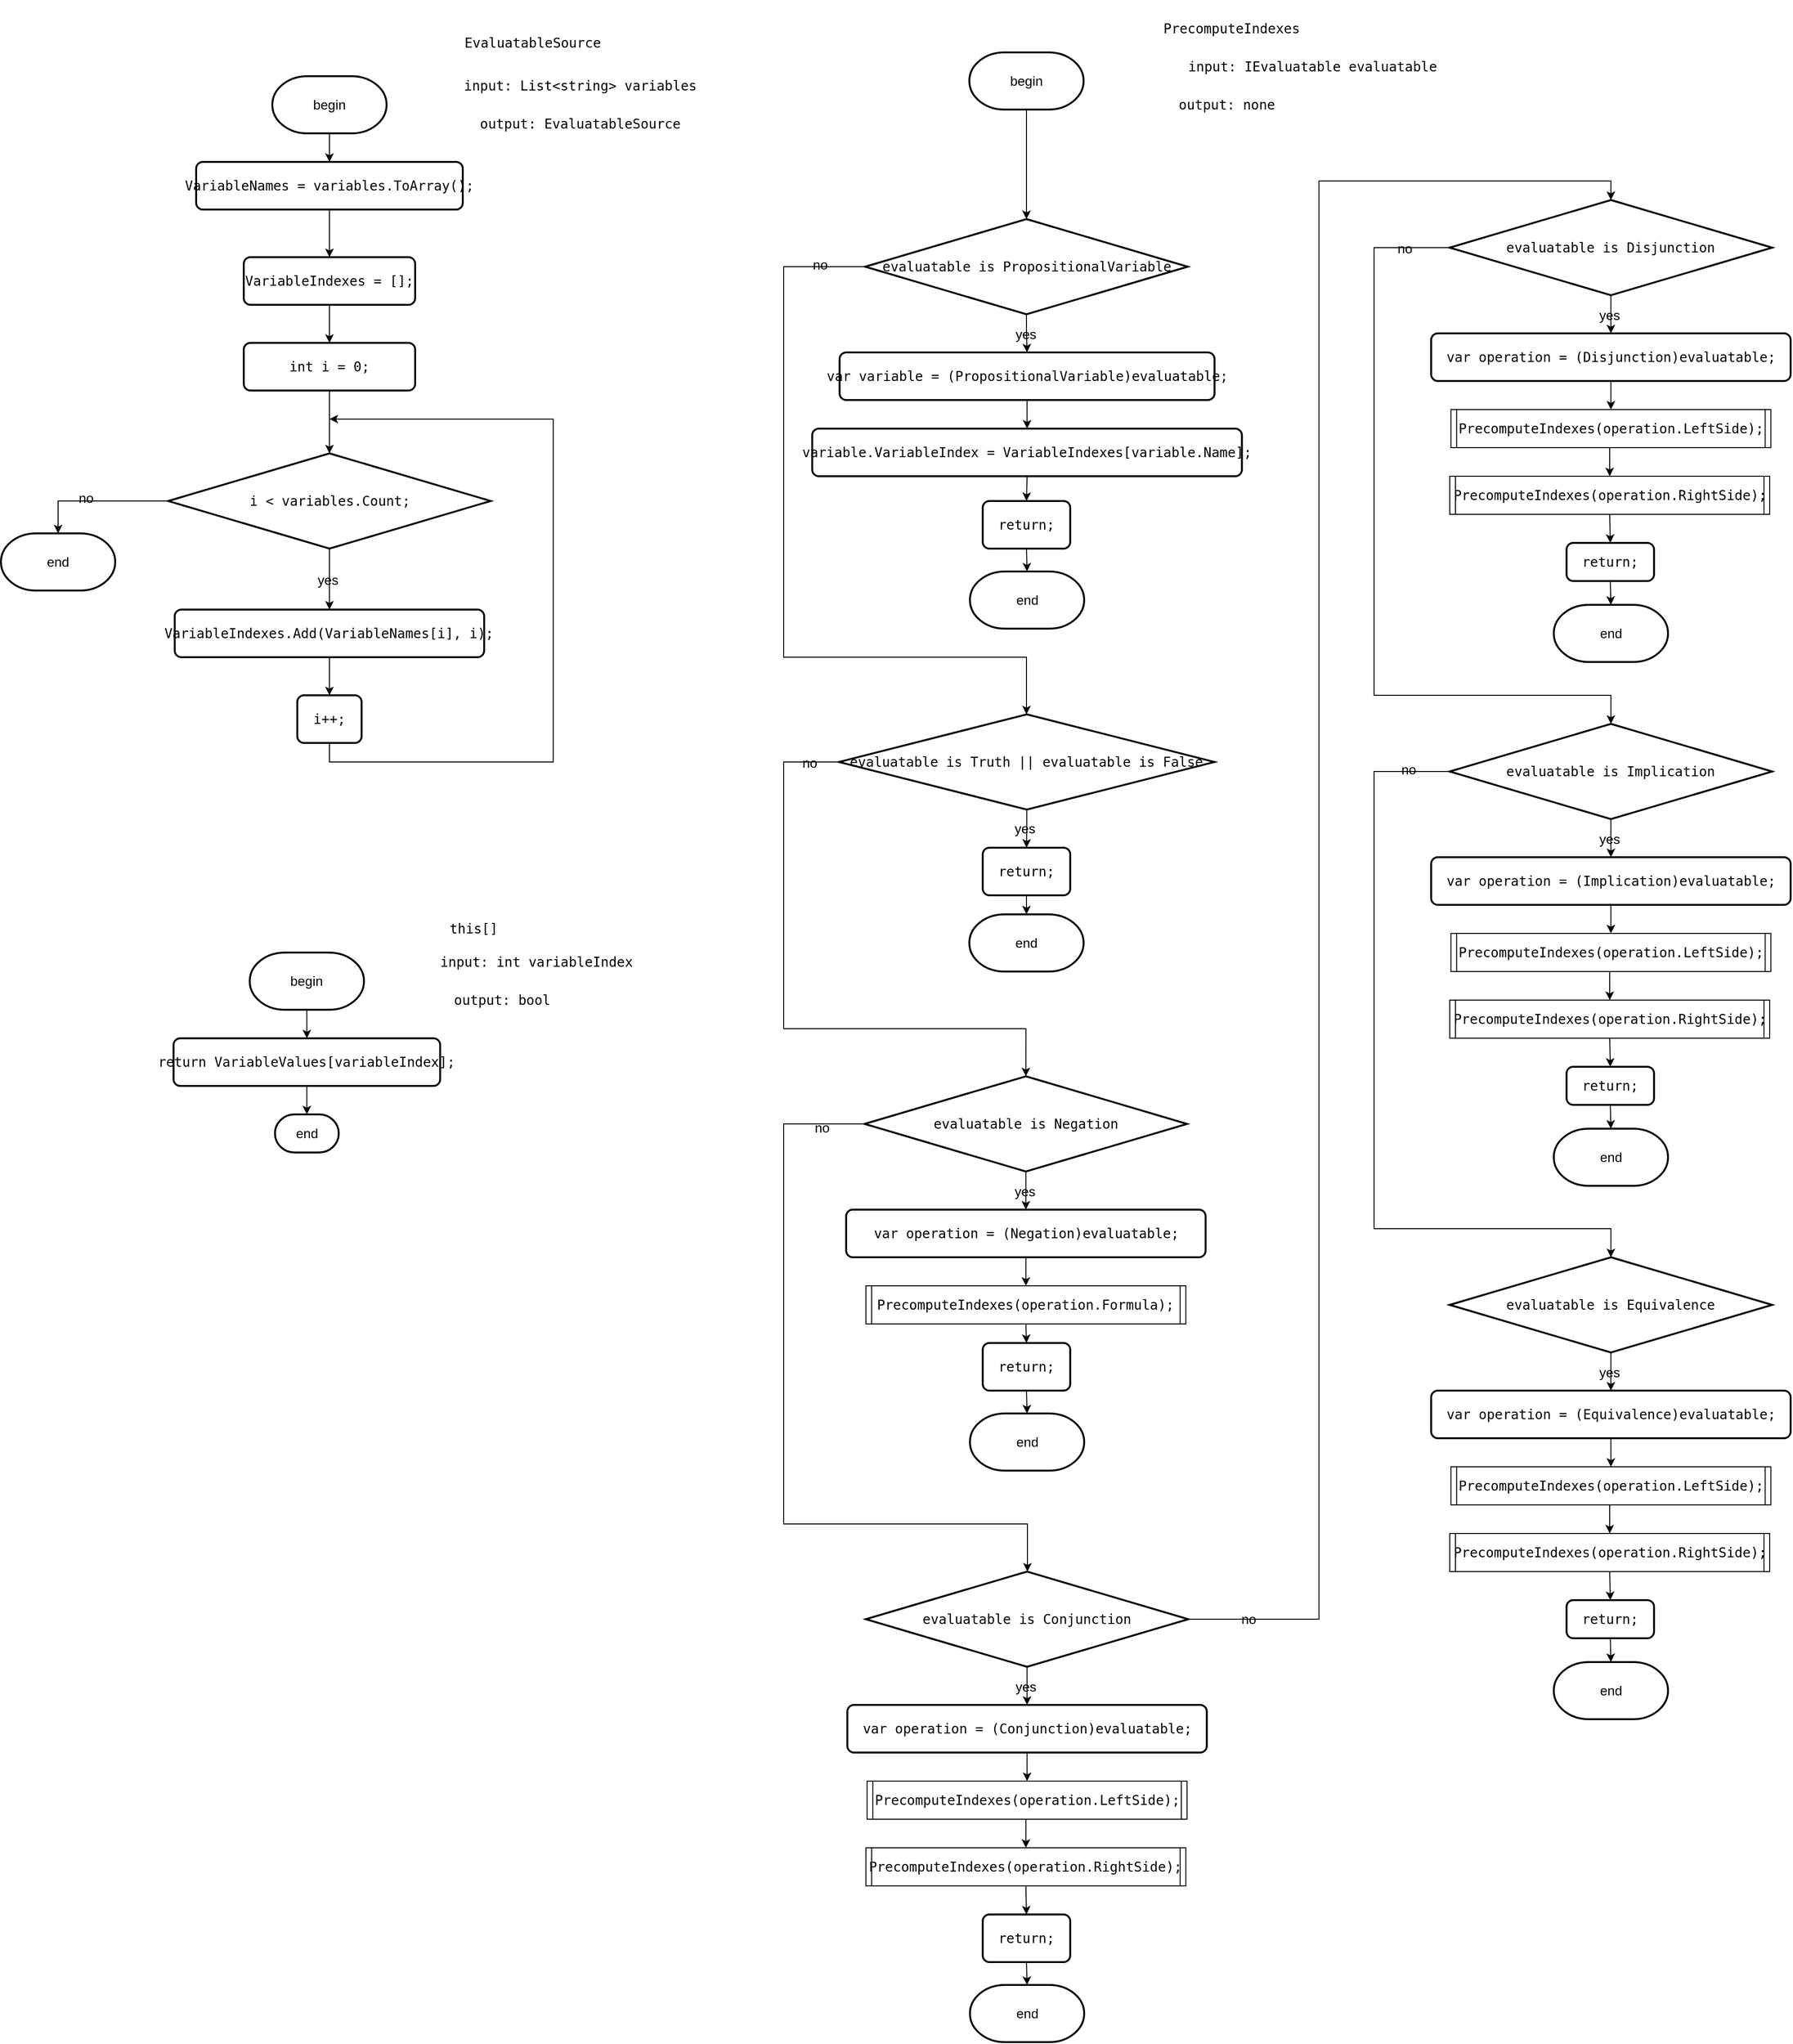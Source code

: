 <mxfile version="26.2.2">
  <diagram name="Страница — 1" id="sWSAXF-hKf59TZGgUVjE">
    <mxGraphModel dx="2895" dy="2370" grid="1" gridSize="10" guides="1" tooltips="1" connect="1" arrows="1" fold="1" page="1" pageScale="1" pageWidth="827" pageHeight="1169" math="0" shadow="0">
      <root>
        <mxCell id="0" />
        <mxCell id="1" parent="0" />
        <mxCell id="CubIi49YuS5B6pr_D3DI-1" value="&lt;div style=&quot;&quot;&gt;&lt;pre style=&quot;font-family: &amp;quot;JetBrains Mono&amp;quot;, monospace;&quot;&gt;EvaluatableSource&lt;/pre&gt;&lt;/div&gt;" style="text;html=1;align=center;verticalAlign=middle;resizable=0;points=[];autosize=1;strokeColor=none;fillColor=none;fontSize=14;labelBackgroundColor=none;fontColor=#000000;" parent="1" vertex="1">
          <mxGeometry x="-299.5" y="-1085" width="150" height="60" as="geometry" />
        </mxCell>
        <mxCell id="CubIi49YuS5B6pr_D3DI-2" style="edgeStyle=orthogonalEdgeStyle;rounded=0;orthogonalLoop=1;jettySize=auto;html=1;exitX=0.5;exitY=1;exitDx=0;exitDy=0;exitPerimeter=0;entryX=0.5;entryY=0;entryDx=0;entryDy=0;fontSize=14;labelBackgroundColor=none;fontColor=#000000;" parent="1" source="CubIi49YuS5B6pr_D3DI-3" target="CubIi49YuS5B6pr_D3DI-5" edge="1">
          <mxGeometry relative="1" as="geometry" />
        </mxCell>
        <mxCell id="CubIi49YuS5B6pr_D3DI-3" value="begin" style="strokeWidth=2;html=1;shape=mxgraph.flowchart.terminator;whiteSpace=wrap;fontSize=14;labelBackgroundColor=none;fontColor=#000000;" parent="1" vertex="1">
          <mxGeometry x="-497" y="-1020" width="120" height="60" as="geometry" />
        </mxCell>
        <mxCell id="CubIi49YuS5B6pr_D3DI-4" style="edgeStyle=orthogonalEdgeStyle;rounded=0;orthogonalLoop=1;jettySize=auto;html=1;exitX=0.5;exitY=1;exitDx=0;exitDy=0;entryX=0.5;entryY=0;entryDx=0;entryDy=0;fontSize=14;labelBackgroundColor=none;fontColor=#000000;" parent="1" source="CubIi49YuS5B6pr_D3DI-5" target="CubIi49YuS5B6pr_D3DI-9" edge="1">
          <mxGeometry relative="1" as="geometry" />
        </mxCell>
        <mxCell id="CubIi49YuS5B6pr_D3DI-5" value="&lt;div style=&quot;&quot;&gt;&lt;pre style=&quot;font-family: &amp;quot;JetBrains Mono&amp;quot;, monospace;&quot;&gt;&lt;pre style=&quot;font-family: &amp;quot;JetBrains Mono&amp;quot;, monospace;&quot;&gt;&lt;pre style=&quot;font-family: &amp;quot;JetBrains Mono&amp;quot;, monospace;&quot;&gt;&lt;pre style=&quot;font-family: &amp;quot;JetBrains Mono&amp;quot;, monospace;&quot;&gt;&lt;pre style=&quot;font-family: &amp;quot;JetBrains Mono&amp;quot;, monospace;&quot;&gt;&lt;pre style=&quot;font-family: &amp;quot;JetBrains Mono&amp;quot;, monospace;&quot;&gt;&lt;pre style=&quot;font-family: &amp;quot;JetBrains Mono&amp;quot;, monospace;&quot;&gt;&lt;div&gt;&lt;pre style=&quot;font-family: &amp;quot;JetBrains Mono&amp;quot;, monospace;&quot;&gt;VariableNames = variables.ToArray();&lt;/pre&gt;&lt;/div&gt;&lt;/pre&gt;&lt;/pre&gt;&lt;/pre&gt;&lt;/pre&gt;&lt;/pre&gt;&lt;/pre&gt;&lt;/pre&gt;&lt;/div&gt;" style="rounded=1;whiteSpace=wrap;html=1;absoluteArcSize=1;arcSize=14;strokeWidth=2;fontSize=14;labelBackgroundColor=none;fontColor=#000000;" parent="1" vertex="1">
          <mxGeometry x="-577" y="-930" width="280" height="50" as="geometry" />
        </mxCell>
        <mxCell id="CubIi49YuS5B6pr_D3DI-6" value="&lt;pre style=&quot;font-family: &amp;quot;JetBrains Mono&amp;quot;, monospace;&quot;&gt;input: List&amp;lt;&lt;span style=&quot;white-space-collapse: collapse;&quot;&gt;string&lt;/span&gt;&lt;span style=&quot;white-space-collapse: collapse;&quot;&gt;&amp;gt; variables&lt;/span&gt;&lt;/pre&gt;" style="text;html=1;align=center;verticalAlign=middle;resizable=0;points=[];autosize=1;strokeColor=none;fillColor=none;fontSize=14;labelBackgroundColor=none;fontColor=#000000;" parent="1" vertex="1">
          <mxGeometry x="-299.5" y="-1040" width="250" height="60" as="geometry" />
        </mxCell>
        <mxCell id="CubIi49YuS5B6pr_D3DI-7" value="&lt;pre style=&quot;font-family: &amp;quot;JetBrains Mono&amp;quot;, monospace;&quot;&gt;output: EvaluatableSource&lt;/pre&gt;" style="text;html=1;align=center;verticalAlign=middle;resizable=0;points=[];autosize=1;strokeColor=none;fillColor=none;fontSize=14;labelBackgroundColor=none;fontColor=#000000;" parent="1" vertex="1">
          <mxGeometry x="-284.5" y="-1000" width="220" height="60" as="geometry" />
        </mxCell>
        <mxCell id="CubIi49YuS5B6pr_D3DI-36" style="edgeStyle=orthogonalEdgeStyle;rounded=0;orthogonalLoop=1;jettySize=auto;html=1;exitX=0.5;exitY=1;exitDx=0;exitDy=0;entryX=0.5;entryY=0;entryDx=0;entryDy=0;fontSize=14;labelBackgroundColor=none;fontColor=#000000;" parent="1" source="CubIi49YuS5B6pr_D3DI-9" target="CubIi49YuS5B6pr_D3DI-35" edge="1">
          <mxGeometry relative="1" as="geometry" />
        </mxCell>
        <mxCell id="CubIi49YuS5B6pr_D3DI-9" value="&lt;div style=&quot;&quot;&gt;&lt;pre style=&quot;font-family: &amp;quot;JetBrains Mono&amp;quot;, monospace;&quot;&gt;&lt;pre style=&quot;font-family: &amp;quot;JetBrains Mono&amp;quot;, monospace;&quot;&gt;&lt;pre style=&quot;font-family: &amp;quot;JetBrains Mono&amp;quot;, monospace;&quot;&gt;&lt;pre style=&quot;font-family: &amp;quot;JetBrains Mono&amp;quot;, monospace;&quot;&gt;&lt;pre style=&quot;font-family: &amp;quot;JetBrains Mono&amp;quot;, monospace;&quot;&gt;&lt;pre style=&quot;font-family: &amp;quot;JetBrains Mono&amp;quot;, monospace;&quot;&gt;&lt;pre style=&quot;font-family: &amp;quot;JetBrains Mono&amp;quot;, monospace;&quot;&gt;&lt;pre style=&quot;font-family: &amp;quot;JetBrains Mono&amp;quot;, monospace;&quot;&gt;&lt;div&gt;&lt;pre style=&quot;font-family: &amp;quot;JetBrains Mono&amp;quot;, monospace;&quot;&gt;VariableIndexes = [];&lt;/pre&gt;&lt;/div&gt;&lt;/pre&gt;&lt;/pre&gt;&lt;/pre&gt;&lt;/pre&gt;&lt;/pre&gt;&lt;/pre&gt;&lt;/pre&gt;&lt;/pre&gt;&lt;/div&gt;" style="rounded=1;whiteSpace=wrap;html=1;absoluteArcSize=1;arcSize=14;strokeWidth=2;fontSize=14;labelBackgroundColor=none;fontColor=#000000;" parent="1" vertex="1">
          <mxGeometry x="-527" y="-830" width="180" height="50" as="geometry" />
        </mxCell>
        <mxCell id="CubIi49YuS5B6pr_D3DI-10" style="edgeStyle=orthogonalEdgeStyle;rounded=0;orthogonalLoop=1;jettySize=auto;html=1;exitX=0.5;exitY=1;exitDx=0;exitDy=0;exitPerimeter=0;entryX=0.5;entryY=0;entryDx=0;entryDy=0;fontSize=14;labelBackgroundColor=none;fontColor=#000000;" parent="1" source="CubIi49YuS5B6pr_D3DI-14" target="CubIi49YuS5B6pr_D3DI-28" edge="1">
          <mxGeometry relative="1" as="geometry">
            <mxPoint x="-437" y="-400" as="targetPoint" />
          </mxGeometry>
        </mxCell>
        <mxCell id="CubIi49YuS5B6pr_D3DI-11" value="yes" style="edgeLabel;html=1;align=center;verticalAlign=middle;resizable=0;points=[];fontSize=14;labelBackgroundColor=none;fontColor=#000000;" parent="CubIi49YuS5B6pr_D3DI-10" vertex="1" connectable="0">
          <mxGeometry x="0.029" y="-2" relative="1" as="geometry">
            <mxPoint as="offset" />
          </mxGeometry>
        </mxCell>
        <mxCell id="CubIi49YuS5B6pr_D3DI-12" style="edgeStyle=orthogonalEdgeStyle;rounded=0;orthogonalLoop=1;jettySize=auto;html=1;exitX=0;exitY=0.5;exitDx=0;exitDy=0;exitPerimeter=0;entryX=0.5;entryY=0;entryDx=0;entryDy=0;entryPerimeter=0;fontSize=14;labelBackgroundColor=none;fontColor=#000000;" parent="1" source="CubIi49YuS5B6pr_D3DI-14" target="CubIi49YuS5B6pr_D3DI-15" edge="1">
          <mxGeometry relative="1" as="geometry">
            <mxPoint x="-872" y="-500" as="targetPoint" />
          </mxGeometry>
        </mxCell>
        <mxCell id="CubIi49YuS5B6pr_D3DI-13" value="no" style="edgeLabel;html=1;align=center;verticalAlign=middle;resizable=0;points=[];fontSize=14;labelBackgroundColor=none;fontColor=#000000;" parent="CubIi49YuS5B6pr_D3DI-12" vertex="1" connectable="0">
          <mxGeometry x="0.158" y="-2" relative="1" as="geometry">
            <mxPoint y="-1" as="offset" />
          </mxGeometry>
        </mxCell>
        <mxCell id="CubIi49YuS5B6pr_D3DI-14" value="&lt;div style=&quot;&quot;&gt;&lt;pre style=&quot;font-family: &amp;quot;JetBrains Mono&amp;quot;, monospace;&quot;&gt;&lt;div&gt;&lt;pre style=&quot;font-family: &amp;quot;JetBrains Mono&amp;quot;, monospace;&quot;&gt;i &amp;lt; variables.Count;&lt;/pre&gt;&lt;/div&gt;&lt;/pre&gt;&lt;/div&gt;" style="strokeWidth=2;html=1;shape=mxgraph.flowchart.decision;whiteSpace=wrap;fontSize=14;labelBackgroundColor=none;fontColor=#000000;" parent="1" vertex="1">
          <mxGeometry x="-606.38" y="-624" width="338.75" height="100" as="geometry" />
        </mxCell>
        <mxCell id="CubIi49YuS5B6pr_D3DI-15" value="end" style="strokeWidth=2;html=1;shape=mxgraph.flowchart.terminator;whiteSpace=wrap;fontSize=14;labelBackgroundColor=none;fontColor=#000000;" parent="1" vertex="1">
          <mxGeometry x="-782" y="-540" width="120" height="60" as="geometry" />
        </mxCell>
        <mxCell id="CubIi49YuS5B6pr_D3DI-39" style="edgeStyle=orthogonalEdgeStyle;rounded=0;orthogonalLoop=1;jettySize=auto;html=1;exitX=0.5;exitY=1;exitDx=0;exitDy=0;entryX=0.5;entryY=0;entryDx=0;entryDy=0;fontSize=14;labelBackgroundColor=none;fontColor=#000000;" parent="1" source="CubIi49YuS5B6pr_D3DI-28" target="CubIi49YuS5B6pr_D3DI-38" edge="1">
          <mxGeometry relative="1" as="geometry" />
        </mxCell>
        <mxCell id="CubIi49YuS5B6pr_D3DI-28" value="&lt;div style=&quot;&quot;&gt;&lt;pre style=&quot;font-family: &amp;quot;JetBrains Mono&amp;quot;, monospace;&quot;&gt;&lt;pre style=&quot;font-family: &amp;quot;JetBrains Mono&amp;quot;, monospace;&quot;&gt;&lt;pre style=&quot;font-family: &amp;quot;JetBrains Mono&amp;quot;, monospace;&quot;&gt;&lt;pre style=&quot;font-family: &amp;quot;JetBrains Mono&amp;quot;, monospace;&quot;&gt;&lt;pre style=&quot;font-family: &amp;quot;JetBrains Mono&amp;quot;, monospace;&quot;&gt;&lt;pre style=&quot;font-family: &amp;quot;JetBrains Mono&amp;quot;, monospace;&quot;&gt;&lt;pre style=&quot;font-family: &amp;quot;JetBrains Mono&amp;quot;, monospace;&quot;&gt;&lt;div&gt;&lt;pre style=&quot;font-family: &amp;quot;JetBrains Mono&amp;quot;, monospace;&quot;&gt;VariableIndexes.Add(VariableNames[i], i);&lt;/pre&gt;&lt;/div&gt;&lt;/pre&gt;&lt;/pre&gt;&lt;/pre&gt;&lt;/pre&gt;&lt;/pre&gt;&lt;/pre&gt;&lt;/pre&gt;&lt;/div&gt;" style="rounded=1;whiteSpace=wrap;html=1;absoluteArcSize=1;arcSize=14;strokeWidth=2;fontSize=14;labelBackgroundColor=none;fontColor=#000000;" parent="1" vertex="1">
          <mxGeometry x="-599.52" y="-460" width="325.01" height="50" as="geometry" />
        </mxCell>
        <mxCell id="CubIi49YuS5B6pr_D3DI-35" value="&lt;div style=&quot;&quot;&gt;&lt;pre style=&quot;font-family: &amp;quot;JetBrains Mono&amp;quot;, monospace;&quot;&gt;&lt;pre style=&quot;font-family: &amp;quot;JetBrains Mono&amp;quot;, monospace;&quot;&gt;&lt;pre style=&quot;font-family: &amp;quot;JetBrains Mono&amp;quot;, monospace;&quot;&gt;&lt;pre style=&quot;font-family: &amp;quot;JetBrains Mono&amp;quot;, monospace;&quot;&gt;&lt;pre style=&quot;font-family: &amp;quot;JetBrains Mono&amp;quot;, monospace;&quot;&gt;&lt;pre style=&quot;font-family: &amp;quot;JetBrains Mono&amp;quot;, monospace;&quot;&gt;&lt;pre style=&quot;font-family: &amp;quot;JetBrains Mono&amp;quot;, monospace;&quot;&gt;&lt;pre style=&quot;font-family: &amp;quot;JetBrains Mono&amp;quot;, monospace;&quot;&gt;&lt;pre style=&quot;font-family: &amp;quot;JetBrains Mono&amp;quot;, monospace;&quot;&gt;&lt;div&gt;&lt;pre style=&quot;font-family: &amp;quot;JetBrains Mono&amp;quot;, monospace;&quot;&gt;&lt;span style=&quot;&quot;&gt;int &lt;/span&gt;i = &lt;span style=&quot;&quot;&gt;0&lt;/span&gt;;&lt;/pre&gt;&lt;/div&gt;&lt;/pre&gt;&lt;/pre&gt;&lt;/pre&gt;&lt;/pre&gt;&lt;/pre&gt;&lt;/pre&gt;&lt;/pre&gt;&lt;/pre&gt;&lt;/pre&gt;&lt;/div&gt;" style="rounded=1;whiteSpace=wrap;html=1;absoluteArcSize=1;arcSize=14;strokeWidth=2;fontSize=14;labelBackgroundColor=none;fontColor=#000000;" parent="1" vertex="1">
          <mxGeometry x="-527" y="-740" width="180" height="50" as="geometry" />
        </mxCell>
        <mxCell id="CubIi49YuS5B6pr_D3DI-38" value="&lt;div style=&quot;&quot;&gt;&lt;pre style=&quot;font-family: &amp;quot;JetBrains Mono&amp;quot;, monospace;&quot;&gt;&lt;pre style=&quot;font-family: &amp;quot;JetBrains Mono&amp;quot;, monospace;&quot;&gt;&lt;pre style=&quot;font-family: &amp;quot;JetBrains Mono&amp;quot;, monospace;&quot;&gt;&lt;pre style=&quot;font-family: &amp;quot;JetBrains Mono&amp;quot;, monospace;&quot;&gt;&lt;pre style=&quot;font-family: &amp;quot;JetBrains Mono&amp;quot;, monospace;&quot;&gt;&lt;pre style=&quot;font-family: &amp;quot;JetBrains Mono&amp;quot;, monospace;&quot;&gt;&lt;pre style=&quot;font-family: &amp;quot;JetBrains Mono&amp;quot;, monospace;&quot;&gt;&lt;pre style=&quot;font-family: &amp;quot;JetBrains Mono&amp;quot;, monospace;&quot;&gt;i++;&lt;/pre&gt;&lt;/pre&gt;&lt;/pre&gt;&lt;/pre&gt;&lt;/pre&gt;&lt;/pre&gt;&lt;/pre&gt;&lt;/pre&gt;&lt;/div&gt;" style="rounded=1;whiteSpace=wrap;html=1;absoluteArcSize=1;arcSize=14;strokeWidth=2;fontSize=14;labelBackgroundColor=none;fontColor=#000000;" parent="1" vertex="1">
          <mxGeometry x="-470.77" y="-370" width="67.52" height="50" as="geometry" />
        </mxCell>
        <mxCell id="CubIi49YuS5B6pr_D3DI-40" style="edgeStyle=orthogonalEdgeStyle;rounded=0;orthogonalLoop=1;jettySize=auto;html=1;exitX=0.5;exitY=1;exitDx=0;exitDy=0;fontSize=14;labelBackgroundColor=none;fontColor=#000000;" parent="1" source="CubIi49YuS5B6pr_D3DI-38" edge="1">
          <mxGeometry relative="1" as="geometry">
            <Array as="points">
              <mxPoint x="-437" y="-300" />
              <mxPoint x="-202" y="-300" />
              <mxPoint x="-202" y="-660" />
            </Array>
            <mxPoint x="-437" y="-660" as="targetPoint" />
          </mxGeometry>
        </mxCell>
        <mxCell id="CubIi49YuS5B6pr_D3DI-41" style="edgeStyle=orthogonalEdgeStyle;rounded=0;orthogonalLoop=1;jettySize=auto;html=1;exitX=0.5;exitY=1;exitDx=0;exitDy=0;entryX=0.5;entryY=0;entryDx=0;entryDy=0;entryPerimeter=0;fontSize=14;labelBackgroundColor=none;fontColor=#000000;" parent="1" source="CubIi49YuS5B6pr_D3DI-35" target="CubIi49YuS5B6pr_D3DI-14" edge="1">
          <mxGeometry relative="1" as="geometry" />
        </mxCell>
        <mxCell id="CubIi49YuS5B6pr_D3DI-105" value="&lt;div style=&quot;&quot;&gt;&lt;pre style=&quot;font-family: &amp;quot;JetBrains Mono&amp;quot;, monospace;&quot;&gt;&lt;div&gt;&lt;pre style=&quot;font-family: &amp;quot;JetBrains Mono&amp;quot;, monospace;&quot;&gt;PrecomputeIndexes&lt;/pre&gt;&lt;/div&gt;&lt;/pre&gt;&lt;/div&gt;" style="text;html=1;align=center;verticalAlign=middle;resizable=0;points=[];autosize=1;strokeColor=none;fillColor=none;fontSize=14;labelBackgroundColor=none;fontColor=#000000;" parent="1" vertex="1">
          <mxGeometry x="435" y="-1100" width="150" height="60" as="geometry" />
        </mxCell>
        <mxCell id="CubIi49YuS5B6pr_D3DI-206" style="edgeStyle=orthogonalEdgeStyle;rounded=0;orthogonalLoop=1;jettySize=auto;html=1;exitX=0.5;exitY=1;exitDx=0;exitDy=0;exitPerimeter=0;fontSize=14;labelBackgroundColor=none;fontColor=#000000;" parent="1" source="CubIi49YuS5B6pr_D3DI-107" target="CubIi49YuS5B6pr_D3DI-118" edge="1">
          <mxGeometry relative="1" as="geometry" />
        </mxCell>
        <mxCell id="CubIi49YuS5B6pr_D3DI-107" value="begin" style="strokeWidth=2;html=1;shape=mxgraph.flowchart.terminator;whiteSpace=wrap;fontSize=14;labelBackgroundColor=none;fontColor=#000000;" parent="1" vertex="1">
          <mxGeometry x="235" y="-1045" width="120" height="60" as="geometry" />
        </mxCell>
        <mxCell id="CubIi49YuS5B6pr_D3DI-110" value="&lt;pre style=&quot;font-family: &amp;quot;JetBrains Mono&amp;quot;, monospace;&quot;&gt;input: IEvaluatable evaluatable&lt;/pre&gt;" style="text;html=1;align=center;verticalAlign=middle;resizable=0;points=[];autosize=1;strokeColor=none;fillColor=none;fontSize=14;labelBackgroundColor=none;fontColor=#000000;" parent="1" vertex="1">
          <mxGeometry x="465" y="-1060" width="260" height="60" as="geometry" />
        </mxCell>
        <mxCell id="CubIi49YuS5B6pr_D3DI-111" value="&lt;pre style=&quot;font-family: &amp;quot;JetBrains Mono&amp;quot;, monospace;&quot;&gt;output: &lt;span style=&quot;white-space-collapse: collapse;&quot;&gt;none&lt;/span&gt;&lt;/pre&gt;" style="text;html=1;align=center;verticalAlign=middle;resizable=0;points=[];autosize=1;strokeColor=none;fillColor=none;fontSize=14;labelBackgroundColor=none;fontColor=#000000;" parent="1" vertex="1">
          <mxGeometry x="445" y="-1020" width="120" height="60" as="geometry" />
        </mxCell>
        <mxCell id="CubIi49YuS5B6pr_D3DI-114" style="edgeStyle=orthogonalEdgeStyle;rounded=0;orthogonalLoop=1;jettySize=auto;html=1;exitX=0.5;exitY=1;exitDx=0;exitDy=0;exitPerimeter=0;entryX=0.5;entryY=0;entryDx=0;entryDy=0;fontSize=14;labelBackgroundColor=none;fontColor=#000000;" parent="1" source="CubIi49YuS5B6pr_D3DI-118" target="CubIi49YuS5B6pr_D3DI-121" edge="1">
          <mxGeometry relative="1" as="geometry">
            <mxPoint x="295" y="-646" as="targetPoint" />
          </mxGeometry>
        </mxCell>
        <mxCell id="CubIi49YuS5B6pr_D3DI-115" value="yes" style="edgeLabel;html=1;align=center;verticalAlign=middle;resizable=0;points=[];fontSize=14;labelBackgroundColor=none;fontColor=#000000;" parent="CubIi49YuS5B6pr_D3DI-114" vertex="1" connectable="0">
          <mxGeometry x="0.029" y="-2" relative="1" as="geometry">
            <mxPoint as="offset" />
          </mxGeometry>
        </mxCell>
        <mxCell id="CubIi49YuS5B6pr_D3DI-207" style="edgeStyle=orthogonalEdgeStyle;rounded=0;orthogonalLoop=1;jettySize=auto;html=1;exitX=0;exitY=0.5;exitDx=0;exitDy=0;exitPerimeter=0;fontSize=14;labelBackgroundColor=none;fontColor=#000000;" parent="1" source="CubIi49YuS5B6pr_D3DI-118" target="CubIi49YuS5B6pr_D3DI-133" edge="1">
          <mxGeometry relative="1" as="geometry">
            <Array as="points">
              <mxPoint x="40" y="-820" />
              <mxPoint x="40" y="-410" />
              <mxPoint x="295" y="-410" />
            </Array>
          </mxGeometry>
        </mxCell>
        <mxCell id="CubIi49YuS5B6pr_D3DI-210" value="no" style="edgeLabel;html=1;align=center;verticalAlign=middle;resizable=0;points=[];fontSize=14;labelBackgroundColor=none;fontColor=#000000;" parent="CubIi49YuS5B6pr_D3DI-207" vertex="1" connectable="0">
          <mxGeometry x="-0.882" y="-2" relative="1" as="geometry">
            <mxPoint as="offset" />
          </mxGeometry>
        </mxCell>
        <mxCell id="CubIi49YuS5B6pr_D3DI-118" value="&lt;div style=&quot;&quot;&gt;&lt;pre style=&quot;font-family: &amp;quot;JetBrains Mono&amp;quot;, monospace;&quot;&gt;&lt;pre style=&quot;font-family: &amp;quot;JetBrains Mono&amp;quot;, monospace;&quot;&gt;&lt;div&gt;&lt;pre style=&quot;font-family: &amp;quot;JetBrains Mono&amp;quot;, monospace;&quot;&gt;&lt;span style=&quot;&quot;&gt;evaluatable &lt;/span&gt;&lt;span style=&quot;&quot;&gt;is &lt;/span&gt;&lt;span style=&quot;&quot;&gt;PropositionalVariable&lt;/span&gt;&lt;/pre&gt;&lt;/div&gt;&lt;/pre&gt;&lt;/pre&gt;&lt;/div&gt;" style="strokeWidth=2;html=1;shape=mxgraph.flowchart.decision;whiteSpace=wrap;fontSize=14;labelBackgroundColor=none;fontColor=#000000;" parent="1" vertex="1">
          <mxGeometry x="125.62" y="-870" width="338.75" height="100" as="geometry" />
        </mxCell>
        <mxCell id="CubIi49YuS5B6pr_D3DI-119" value="end" style="strokeWidth=2;html=1;shape=mxgraph.flowchart.terminator;whiteSpace=wrap;fontSize=14;labelBackgroundColor=none;fontColor=#000000;" parent="1" vertex="1">
          <mxGeometry x="235.62" y="-500" width="120" height="60" as="geometry" />
        </mxCell>
        <mxCell id="CubIi49YuS5B6pr_D3DI-127" style="edgeStyle=orthogonalEdgeStyle;rounded=0;orthogonalLoop=1;jettySize=auto;html=1;exitX=0.5;exitY=1;exitDx=0;exitDy=0;fontSize=14;labelBackgroundColor=none;fontColor=#000000;" parent="1" source="CubIi49YuS5B6pr_D3DI-121" target="CubIi49YuS5B6pr_D3DI-126" edge="1">
          <mxGeometry relative="1" as="geometry" />
        </mxCell>
        <mxCell id="CubIi49YuS5B6pr_D3DI-121" value="&lt;div style=&quot;&quot;&gt;&lt;pre style=&quot;font-family: &amp;quot;JetBrains Mono&amp;quot;, monospace;&quot;&gt;&lt;pre style=&quot;font-family: &amp;quot;JetBrains Mono&amp;quot;, monospace;&quot;&gt;&lt;pre style=&quot;font-family: &amp;quot;JetBrains Mono&amp;quot;, monospace;&quot;&gt;&lt;pre style=&quot;font-family: &amp;quot;JetBrains Mono&amp;quot;, monospace;&quot;&gt;&lt;pre style=&quot;font-family: &amp;quot;JetBrains Mono&amp;quot;, monospace;&quot;&gt;&lt;pre style=&quot;font-family: &amp;quot;JetBrains Mono&amp;quot;, monospace;&quot;&gt;&lt;pre style=&quot;font-family: &amp;quot;JetBrains Mono&amp;quot;, monospace;&quot;&gt;&lt;pre style=&quot;font-family: &amp;quot;JetBrains Mono&amp;quot;, monospace;&quot;&gt;&lt;div&gt;&lt;pre style=&quot;font-family: &amp;quot;JetBrains Mono&amp;quot;, monospace;&quot;&gt;var variable = (PropositionalVariable)evaluatable;&lt;/pre&gt;&lt;/div&gt;&lt;/pre&gt;&lt;/pre&gt;&lt;/pre&gt;&lt;/pre&gt;&lt;/pre&gt;&lt;/pre&gt;&lt;/pre&gt;&lt;/pre&gt;&lt;/div&gt;" style="rounded=1;whiteSpace=wrap;html=1;absoluteArcSize=1;arcSize=14;strokeWidth=2;fontSize=14;labelBackgroundColor=none;fontColor=#000000;" parent="1" vertex="1">
          <mxGeometry x="98.74" y="-730" width="393.76" height="50" as="geometry" />
        </mxCell>
        <mxCell id="CubIi49YuS5B6pr_D3DI-129" style="edgeStyle=orthogonalEdgeStyle;rounded=0;orthogonalLoop=1;jettySize=auto;html=1;exitX=0.5;exitY=1;exitDx=0;exitDy=0;entryX=0.5;entryY=0;entryDx=0;entryDy=0;fontSize=14;labelBackgroundColor=none;fontColor=#000000;" parent="1" source="CubIi49YuS5B6pr_D3DI-126" target="CubIi49YuS5B6pr_D3DI-128" edge="1">
          <mxGeometry relative="1" as="geometry" />
        </mxCell>
        <mxCell id="CubIi49YuS5B6pr_D3DI-126" value="&lt;div style=&quot;&quot;&gt;&lt;pre style=&quot;font-family: &amp;quot;JetBrains Mono&amp;quot;, monospace;&quot;&gt;&lt;pre style=&quot;font-family: &amp;quot;JetBrains Mono&amp;quot;, monospace;&quot;&gt;&lt;pre style=&quot;font-family: &amp;quot;JetBrains Mono&amp;quot;, monospace;&quot;&gt;&lt;pre style=&quot;font-family: &amp;quot;JetBrains Mono&amp;quot;, monospace;&quot;&gt;&lt;pre style=&quot;font-family: &amp;quot;JetBrains Mono&amp;quot;, monospace;&quot;&gt;&lt;pre style=&quot;font-family: &amp;quot;JetBrains Mono&amp;quot;, monospace;&quot;&gt;&lt;pre style=&quot;font-family: &amp;quot;JetBrains Mono&amp;quot;, monospace;&quot;&gt;&lt;pre style=&quot;font-family: &amp;quot;JetBrains Mono&amp;quot;, monospace;&quot;&gt;&lt;pre style=&quot;font-family: &amp;quot;JetBrains Mono&amp;quot;, monospace;&quot;&gt;&lt;div&gt;&lt;pre style=&quot;font-family: &amp;quot;JetBrains Mono&amp;quot;, monospace;&quot;&gt;variable.VariableIndex = VariableIndexes[variable.Name];&lt;/pre&gt;&lt;/div&gt;&lt;/pre&gt;&lt;/pre&gt;&lt;/pre&gt;&lt;/pre&gt;&lt;/pre&gt;&lt;/pre&gt;&lt;/pre&gt;&lt;/pre&gt;&lt;/pre&gt;&lt;/div&gt;" style="rounded=1;whiteSpace=wrap;html=1;absoluteArcSize=1;arcSize=14;strokeWidth=2;fontSize=14;labelBackgroundColor=none;fontColor=#000000;" parent="1" vertex="1">
          <mxGeometry x="69.99" y="-650" width="451.26" height="50" as="geometry" />
        </mxCell>
        <mxCell id="CubIi49YuS5B6pr_D3DI-128" value="&lt;div style=&quot;&quot;&gt;&lt;pre style=&quot;font-family: &amp;quot;JetBrains Mono&amp;quot;, monospace;&quot;&gt;&lt;pre style=&quot;font-family: &amp;quot;JetBrains Mono&amp;quot;, monospace;&quot;&gt;&lt;pre style=&quot;font-family: &amp;quot;JetBrains Mono&amp;quot;, monospace;&quot;&gt;&lt;pre style=&quot;font-family: &amp;quot;JetBrains Mono&amp;quot;, monospace;&quot;&gt;&lt;pre style=&quot;font-family: &amp;quot;JetBrains Mono&amp;quot;, monospace;&quot;&gt;&lt;pre style=&quot;font-family: &amp;quot;JetBrains Mono&amp;quot;, monospace;&quot;&gt;&lt;pre style=&quot;font-family: &amp;quot;JetBrains Mono&amp;quot;, monospace;&quot;&gt;&lt;pre style=&quot;font-family: &amp;quot;JetBrains Mono&amp;quot;, monospace;&quot;&gt;&lt;pre style=&quot;font-family: &amp;quot;JetBrains Mono&amp;quot;, monospace;&quot;&gt;&lt;pre style=&quot;font-family: &amp;quot;JetBrains Mono&amp;quot;, monospace;&quot;&gt;&lt;div&gt;&lt;pre style=&quot;font-family: &amp;quot;JetBrains Mono&amp;quot;, monospace;&quot;&gt;&lt;span style=&quot;&quot;&gt;return&lt;/span&gt;;&lt;/pre&gt;&lt;/div&gt;&lt;/pre&gt;&lt;/pre&gt;&lt;/pre&gt;&lt;/pre&gt;&lt;/pre&gt;&lt;/pre&gt;&lt;/pre&gt;&lt;/pre&gt;&lt;/pre&gt;&lt;/pre&gt;&lt;/div&gt;" style="rounded=1;whiteSpace=wrap;html=1;absoluteArcSize=1;arcSize=14;strokeWidth=2;fontSize=14;labelBackgroundColor=none;fontColor=#000000;" parent="1" vertex="1">
          <mxGeometry x="249.06" y="-574" width="91.88" height="50" as="geometry" />
        </mxCell>
        <mxCell id="CubIi49YuS5B6pr_D3DI-130" style="edgeStyle=orthogonalEdgeStyle;rounded=0;orthogonalLoop=1;jettySize=auto;html=1;exitX=0.5;exitY=1;exitDx=0;exitDy=0;entryX=0.5;entryY=0;entryDx=0;entryDy=0;entryPerimeter=0;fontSize=14;labelBackgroundColor=none;fontColor=#000000;" parent="1" source="CubIi49YuS5B6pr_D3DI-128" target="CubIi49YuS5B6pr_D3DI-119" edge="1">
          <mxGeometry relative="1" as="geometry" />
        </mxCell>
        <mxCell id="CubIi49YuS5B6pr_D3DI-131" style="edgeStyle=orthogonalEdgeStyle;rounded=0;orthogonalLoop=1;jettySize=auto;html=1;exitX=0.5;exitY=1;exitDx=0;exitDy=0;exitPerimeter=0;fontSize=14;labelBackgroundColor=none;fontColor=#000000;" parent="1" source="CubIi49YuS5B6pr_D3DI-133" target="CubIi49YuS5B6pr_D3DI-139" edge="1">
          <mxGeometry relative="1" as="geometry">
            <mxPoint x="295" y="-190" as="targetPoint" />
          </mxGeometry>
        </mxCell>
        <mxCell id="CubIi49YuS5B6pr_D3DI-132" value="yes" style="edgeLabel;html=1;align=center;verticalAlign=middle;resizable=0;points=[];fontSize=14;labelBackgroundColor=none;fontColor=#000000;" parent="CubIi49YuS5B6pr_D3DI-131" vertex="1" connectable="0">
          <mxGeometry x="0.029" y="-2" relative="1" as="geometry">
            <mxPoint as="offset" />
          </mxGeometry>
        </mxCell>
        <mxCell id="CubIi49YuS5B6pr_D3DI-133" value="&lt;div style=&quot;&quot;&gt;&lt;pre style=&quot;font-family: &amp;quot;JetBrains Mono&amp;quot;, monospace;&quot;&gt;&lt;pre style=&quot;font-family: &amp;quot;JetBrains Mono&amp;quot;, monospace;&quot;&gt;&lt;pre style=&quot;font-family: &amp;quot;JetBrains Mono&amp;quot;, monospace;&quot;&gt;&lt;div&gt;&lt;pre style=&quot;font-family: &amp;quot;JetBrains Mono&amp;quot;, monospace;&quot;&gt;evaluatable &lt;span style=&quot;&quot;&gt;is &lt;/span&gt;Truth || evaluatable &lt;span style=&quot;&quot;&gt;is &lt;/span&gt;False&lt;/pre&gt;&lt;/div&gt;&lt;/pre&gt;&lt;/pre&gt;&lt;/pre&gt;&lt;/div&gt;" style="strokeWidth=2;html=1;shape=mxgraph.flowchart.decision;whiteSpace=wrap;fontSize=14;labelBackgroundColor=none;fontColor=#000000;" parent="1" vertex="1">
          <mxGeometry x="98.12" y="-350" width="394.38" height="100" as="geometry" />
        </mxCell>
        <mxCell id="CubIi49YuS5B6pr_D3DI-134" value="end" style="strokeWidth=2;html=1;shape=mxgraph.flowchart.terminator;whiteSpace=wrap;fontSize=14;labelBackgroundColor=none;fontColor=#000000;" parent="1" vertex="1">
          <mxGeometry x="235" y="-140" width="120" height="60" as="geometry" />
        </mxCell>
        <mxCell id="CubIi49YuS5B6pr_D3DI-139" value="&lt;div style=&quot;&quot;&gt;&lt;pre style=&quot;font-family: &amp;quot;JetBrains Mono&amp;quot;, monospace;&quot;&gt;&lt;pre style=&quot;font-family: &amp;quot;JetBrains Mono&amp;quot;, monospace;&quot;&gt;&lt;pre style=&quot;font-family: &amp;quot;JetBrains Mono&amp;quot;, monospace;&quot;&gt;&lt;pre style=&quot;font-family: &amp;quot;JetBrains Mono&amp;quot;, monospace;&quot;&gt;&lt;pre style=&quot;font-family: &amp;quot;JetBrains Mono&amp;quot;, monospace;&quot;&gt;&lt;pre style=&quot;font-family: &amp;quot;JetBrains Mono&amp;quot;, monospace;&quot;&gt;&lt;pre style=&quot;font-family: &amp;quot;JetBrains Mono&amp;quot;, monospace;&quot;&gt;&lt;pre style=&quot;font-family: &amp;quot;JetBrains Mono&amp;quot;, monospace;&quot;&gt;&lt;pre style=&quot;font-family: &amp;quot;JetBrains Mono&amp;quot;, monospace;&quot;&gt;&lt;pre style=&quot;font-family: &amp;quot;JetBrains Mono&amp;quot;, monospace;&quot;&gt;&lt;div&gt;&lt;pre style=&quot;font-family: &amp;quot;JetBrains Mono&amp;quot;, monospace;&quot;&gt;&lt;span style=&quot;&quot;&gt;return&lt;/span&gt;;&lt;/pre&gt;&lt;/div&gt;&lt;/pre&gt;&lt;/pre&gt;&lt;/pre&gt;&lt;/pre&gt;&lt;/pre&gt;&lt;/pre&gt;&lt;/pre&gt;&lt;/pre&gt;&lt;/pre&gt;&lt;/pre&gt;&lt;/div&gt;" style="rounded=1;whiteSpace=wrap;html=1;absoluteArcSize=1;arcSize=14;strokeWidth=2;fontSize=14;labelBackgroundColor=none;fontColor=#000000;" parent="1" vertex="1">
          <mxGeometry x="249.06" y="-210" width="91.88" height="50" as="geometry" />
        </mxCell>
        <mxCell id="CubIi49YuS5B6pr_D3DI-140" style="edgeStyle=orthogonalEdgeStyle;rounded=0;orthogonalLoop=1;jettySize=auto;html=1;exitX=0.5;exitY=1;exitDx=0;exitDy=0;entryX=0.5;entryY=0;entryDx=0;entryDy=0;entryPerimeter=0;fontSize=14;labelBackgroundColor=none;fontColor=#000000;" parent="1" source="CubIi49YuS5B6pr_D3DI-139" target="CubIi49YuS5B6pr_D3DI-134" edge="1">
          <mxGeometry relative="1" as="geometry" />
        </mxCell>
        <mxCell id="CubIi49YuS5B6pr_D3DI-141" style="edgeStyle=orthogonalEdgeStyle;rounded=0;orthogonalLoop=1;jettySize=auto;html=1;exitX=0.5;exitY=1;exitDx=0;exitDy=0;exitPerimeter=0;entryX=0.5;entryY=0;entryDx=0;entryDy=0;fontSize=14;labelBackgroundColor=none;fontColor=#000000;" parent="1" source="CubIi49YuS5B6pr_D3DI-143" target="CubIi49YuS5B6pr_D3DI-146" edge="1">
          <mxGeometry relative="1" as="geometry">
            <mxPoint x="294.37" y="254" as="targetPoint" />
          </mxGeometry>
        </mxCell>
        <mxCell id="CubIi49YuS5B6pr_D3DI-142" value="yes" style="edgeLabel;html=1;align=center;verticalAlign=middle;resizable=0;points=[];fontSize=14;labelBackgroundColor=none;fontColor=#000000;" parent="CubIi49YuS5B6pr_D3DI-141" vertex="1" connectable="0">
          <mxGeometry x="0.029" y="-2" relative="1" as="geometry">
            <mxPoint as="offset" />
          </mxGeometry>
        </mxCell>
        <mxCell id="CubIi49YuS5B6pr_D3DI-214" style="edgeStyle=orthogonalEdgeStyle;rounded=0;orthogonalLoop=1;jettySize=auto;html=1;exitX=0;exitY=0.5;exitDx=0;exitDy=0;exitPerimeter=0;fontSize=14;labelBackgroundColor=none;fontColor=#000000;" parent="1" source="CubIi49YuS5B6pr_D3DI-143" target="CubIi49YuS5B6pr_D3DI-158" edge="1">
          <mxGeometry relative="1" as="geometry">
            <Array as="points">
              <mxPoint x="40" y="80" />
              <mxPoint x="40" y="500" />
              <mxPoint x="296" y="500" />
            </Array>
          </mxGeometry>
        </mxCell>
        <mxCell id="CubIi49YuS5B6pr_D3DI-215" value="no" style="edgeLabel;html=1;align=center;verticalAlign=middle;resizable=0;points=[];fontSize=14;labelBackgroundColor=none;fontColor=#000000;" parent="CubIi49YuS5B6pr_D3DI-214" vertex="1" connectable="0">
          <mxGeometry x="-0.891" y="4" relative="1" as="geometry">
            <mxPoint x="-1" as="offset" />
          </mxGeometry>
        </mxCell>
        <mxCell id="CubIi49YuS5B6pr_D3DI-143" value="&lt;div style=&quot;&quot;&gt;&lt;pre style=&quot;font-family: &amp;quot;JetBrains Mono&amp;quot;, monospace;&quot;&gt;&lt;pre style=&quot;font-family: &amp;quot;JetBrains Mono&amp;quot;, monospace;&quot;&gt;&lt;pre style=&quot;font-family: &amp;quot;JetBrains Mono&amp;quot;, monospace;&quot;&gt;&lt;div&gt;&lt;pre style=&quot;font-family: &amp;quot;JetBrains Mono&amp;quot;, monospace;&quot;&gt;evaluatable &lt;span style=&quot;&quot;&gt;is &lt;/span&gt;Negation&lt;/pre&gt;&lt;/div&gt;&lt;/pre&gt;&lt;/pre&gt;&lt;/pre&gt;&lt;/div&gt;" style="strokeWidth=2;html=1;shape=mxgraph.flowchart.decision;whiteSpace=wrap;fontSize=14;labelBackgroundColor=none;fontColor=#000000;" parent="1" vertex="1">
          <mxGeometry x="124.99" y="30" width="338.75" height="100" as="geometry" />
        </mxCell>
        <mxCell id="CubIi49YuS5B6pr_D3DI-144" value="end" style="strokeWidth=2;html=1;shape=mxgraph.flowchart.terminator;whiteSpace=wrap;fontSize=14;labelBackgroundColor=none;fontColor=#000000;" parent="1" vertex="1">
          <mxGeometry x="235.62" y="384" width="120" height="60" as="geometry" />
        </mxCell>
        <mxCell id="CubIi49YuS5B6pr_D3DI-154" style="edgeStyle=orthogonalEdgeStyle;rounded=0;orthogonalLoop=1;jettySize=auto;html=1;exitX=0.5;exitY=1;exitDx=0;exitDy=0;entryX=0.5;entryY=0;entryDx=0;entryDy=0;fontSize=14;labelBackgroundColor=none;fontColor=#000000;" parent="1" source="CubIi49YuS5B6pr_D3DI-146" target="CubIi49YuS5B6pr_D3DI-151" edge="1">
          <mxGeometry relative="1" as="geometry" />
        </mxCell>
        <mxCell id="CubIi49YuS5B6pr_D3DI-146" value="&lt;div style=&quot;&quot;&gt;&lt;pre style=&quot;font-family: &amp;quot;JetBrains Mono&amp;quot;, monospace;&quot;&gt;&lt;pre style=&quot;font-family: &amp;quot;JetBrains Mono&amp;quot;, monospace;&quot;&gt;&lt;pre style=&quot;font-family: &amp;quot;JetBrains Mono&amp;quot;, monospace;&quot;&gt;&lt;pre style=&quot;font-family: &amp;quot;JetBrains Mono&amp;quot;, monospace;&quot;&gt;&lt;pre style=&quot;font-family: &amp;quot;JetBrains Mono&amp;quot;, monospace;&quot;&gt;&lt;pre style=&quot;font-family: &amp;quot;JetBrains Mono&amp;quot;, monospace;&quot;&gt;&lt;pre style=&quot;font-family: &amp;quot;JetBrains Mono&amp;quot;, monospace;&quot;&gt;&lt;pre style=&quot;font-family: &amp;quot;JetBrains Mono&amp;quot;, monospace;&quot;&gt;&lt;pre style=&quot;font-family: &amp;quot;JetBrains Mono&amp;quot;, monospace;&quot;&gt;&lt;div&gt;&lt;pre style=&quot;font-family: &amp;quot;JetBrains Mono&amp;quot;, monospace;&quot;&gt;var operation = (Negation)evaluatable;&lt;/pre&gt;&lt;/div&gt;&lt;/pre&gt;&lt;/pre&gt;&lt;/pre&gt;&lt;/pre&gt;&lt;/pre&gt;&lt;/pre&gt;&lt;/pre&gt;&lt;/pre&gt;&lt;/pre&gt;&lt;/div&gt;" style="rounded=1;whiteSpace=wrap;html=1;absoluteArcSize=1;arcSize=14;strokeWidth=2;fontSize=14;labelBackgroundColor=none;fontColor=#000000;" parent="1" vertex="1">
          <mxGeometry x="105.61" y="170" width="377.52" height="50" as="geometry" />
        </mxCell>
        <mxCell id="CubIi49YuS5B6pr_D3DI-149" value="&lt;div style=&quot;&quot;&gt;&lt;pre style=&quot;font-family: &amp;quot;JetBrains Mono&amp;quot;, monospace;&quot;&gt;&lt;pre style=&quot;font-family: &amp;quot;JetBrains Mono&amp;quot;, monospace;&quot;&gt;&lt;pre style=&quot;font-family: &amp;quot;JetBrains Mono&amp;quot;, monospace;&quot;&gt;&lt;pre style=&quot;font-family: &amp;quot;JetBrains Mono&amp;quot;, monospace;&quot;&gt;&lt;pre style=&quot;font-family: &amp;quot;JetBrains Mono&amp;quot;, monospace;&quot;&gt;&lt;pre style=&quot;font-family: &amp;quot;JetBrains Mono&amp;quot;, monospace;&quot;&gt;&lt;pre style=&quot;font-family: &amp;quot;JetBrains Mono&amp;quot;, monospace;&quot;&gt;&lt;pre style=&quot;font-family: &amp;quot;JetBrains Mono&amp;quot;, monospace;&quot;&gt;&lt;pre style=&quot;font-family: &amp;quot;JetBrains Mono&amp;quot;, monospace;&quot;&gt;&lt;pre style=&quot;font-family: &amp;quot;JetBrains Mono&amp;quot;, monospace;&quot;&gt;&lt;div&gt;&lt;pre style=&quot;font-family: &amp;quot;JetBrains Mono&amp;quot;, monospace;&quot;&gt;&lt;span style=&quot;&quot;&gt;return&lt;/span&gt;;&lt;/pre&gt;&lt;/div&gt;&lt;/pre&gt;&lt;/pre&gt;&lt;/pre&gt;&lt;/pre&gt;&lt;/pre&gt;&lt;/pre&gt;&lt;/pre&gt;&lt;/pre&gt;&lt;/pre&gt;&lt;/pre&gt;&lt;/div&gt;" style="rounded=1;whiteSpace=wrap;html=1;absoluteArcSize=1;arcSize=14;strokeWidth=2;fontSize=14;labelBackgroundColor=none;fontColor=#000000;" parent="1" vertex="1">
          <mxGeometry x="249.06" y="310" width="91.88" height="50" as="geometry" />
        </mxCell>
        <mxCell id="CubIi49YuS5B6pr_D3DI-150" style="edgeStyle=orthogonalEdgeStyle;rounded=0;orthogonalLoop=1;jettySize=auto;html=1;exitX=0.5;exitY=1;exitDx=0;exitDy=0;entryX=0.5;entryY=0;entryDx=0;entryDy=0;entryPerimeter=0;fontSize=14;labelBackgroundColor=none;fontColor=#000000;" parent="1" source="CubIi49YuS5B6pr_D3DI-149" target="CubIi49YuS5B6pr_D3DI-144" edge="1">
          <mxGeometry relative="1" as="geometry" />
        </mxCell>
        <mxCell id="CubIi49YuS5B6pr_D3DI-155" style="edgeStyle=orthogonalEdgeStyle;rounded=0;orthogonalLoop=1;jettySize=auto;html=1;exitX=0.5;exitY=1;exitDx=0;exitDy=0;entryX=0.5;entryY=0;entryDx=0;entryDy=0;fontSize=14;labelBackgroundColor=none;fontColor=#000000;" parent="1" source="CubIi49YuS5B6pr_D3DI-151" target="CubIi49YuS5B6pr_D3DI-149" edge="1">
          <mxGeometry relative="1" as="geometry" />
        </mxCell>
        <mxCell id="CubIi49YuS5B6pr_D3DI-151" value="&lt;div style=&quot;&quot;&gt;&lt;pre style=&quot;font-family: &amp;quot;JetBrains Mono&amp;quot;, monospace;&quot;&gt;PrecomputeIndexes(operation.Formula);&lt;/pre&gt;&lt;/div&gt;" style="shape=process;whiteSpace=wrap;html=1;backgroundOutline=1;size=0.018;fontSize=14;labelBackgroundColor=none;fontColor=#000000;" parent="1" vertex="1">
          <mxGeometry x="126.37" y="250" width="336" height="40" as="geometry" />
        </mxCell>
        <mxCell id="CubIi49YuS5B6pr_D3DI-156" style="edgeStyle=orthogonalEdgeStyle;rounded=0;orthogonalLoop=1;jettySize=auto;html=1;exitX=0.5;exitY=1;exitDx=0;exitDy=0;exitPerimeter=0;entryX=0.5;entryY=0;entryDx=0;entryDy=0;fontSize=14;labelBackgroundColor=none;fontColor=#000000;" parent="1" source="CubIi49YuS5B6pr_D3DI-158" target="CubIi49YuS5B6pr_D3DI-161" edge="1">
          <mxGeometry relative="1" as="geometry">
            <mxPoint x="295.62" y="774" as="targetPoint" />
          </mxGeometry>
        </mxCell>
        <mxCell id="CubIi49YuS5B6pr_D3DI-157" value="yes" style="edgeLabel;html=1;align=center;verticalAlign=middle;resizable=0;points=[];fontSize=14;labelBackgroundColor=none;fontColor=#000000;" parent="CubIi49YuS5B6pr_D3DI-156" vertex="1" connectable="0">
          <mxGeometry x="0.029" y="-2" relative="1" as="geometry">
            <mxPoint as="offset" />
          </mxGeometry>
        </mxCell>
        <mxCell id="CubIi49YuS5B6pr_D3DI-158" value="&lt;div style=&quot;&quot;&gt;&lt;pre style=&quot;font-family: &amp;quot;JetBrains Mono&amp;quot;, monospace;&quot;&gt;&lt;pre style=&quot;font-family: &amp;quot;JetBrains Mono&amp;quot;, monospace;&quot;&gt;&lt;pre style=&quot;font-family: &amp;quot;JetBrains Mono&amp;quot;, monospace;&quot;&gt;&lt;pre style=&quot;font-family: &amp;quot;JetBrains Mono&amp;quot;, monospace;&quot;&gt;&lt;div&gt;&lt;pre style=&quot;font-family: &amp;quot;JetBrains Mono&amp;quot;, monospace;&quot;&gt;evaluatable &lt;span style=&quot;&quot;&gt;is &lt;/span&gt;Conjunction&lt;/pre&gt;&lt;/div&gt;&lt;/pre&gt;&lt;/pre&gt;&lt;/pre&gt;&lt;/pre&gt;&lt;/div&gt;" style="strokeWidth=2;html=1;shape=mxgraph.flowchart.decision;whiteSpace=wrap;fontSize=14;labelBackgroundColor=none;fontColor=#000000;" parent="1" vertex="1">
          <mxGeometry x="126.24" y="550" width="338.75" height="100" as="geometry" />
        </mxCell>
        <mxCell id="CubIi49YuS5B6pr_D3DI-159" value="end" style="strokeWidth=2;html=1;shape=mxgraph.flowchart.terminator;whiteSpace=wrap;fontSize=14;labelBackgroundColor=none;fontColor=#000000;" parent="1" vertex="1">
          <mxGeometry x="235.62" y="984" width="120" height="60" as="geometry" />
        </mxCell>
        <mxCell id="CubIi49YuS5B6pr_D3DI-160" style="edgeStyle=orthogonalEdgeStyle;rounded=0;orthogonalLoop=1;jettySize=auto;html=1;exitX=0.5;exitY=1;exitDx=0;exitDy=0;entryX=0.5;entryY=0;entryDx=0;entryDy=0;fontSize=14;labelBackgroundColor=none;fontColor=#000000;" parent="1" source="CubIi49YuS5B6pr_D3DI-161" target="CubIi49YuS5B6pr_D3DI-165" edge="1">
          <mxGeometry relative="1" as="geometry" />
        </mxCell>
        <mxCell id="CubIi49YuS5B6pr_D3DI-161" value="&lt;div style=&quot;&quot;&gt;&lt;pre style=&quot;font-family: &amp;quot;JetBrains Mono&amp;quot;, monospace;&quot;&gt;&lt;pre style=&quot;font-family: &amp;quot;JetBrains Mono&amp;quot;, monospace;&quot;&gt;&lt;pre style=&quot;font-family: &amp;quot;JetBrains Mono&amp;quot;, monospace;&quot;&gt;&lt;pre style=&quot;font-family: &amp;quot;JetBrains Mono&amp;quot;, monospace;&quot;&gt;&lt;pre style=&quot;font-family: &amp;quot;JetBrains Mono&amp;quot;, monospace;&quot;&gt;&lt;pre style=&quot;font-family: &amp;quot;JetBrains Mono&amp;quot;, monospace;&quot;&gt;&lt;pre style=&quot;font-family: &amp;quot;JetBrains Mono&amp;quot;, monospace;&quot;&gt;&lt;pre style=&quot;font-family: &amp;quot;JetBrains Mono&amp;quot;, monospace;&quot;&gt;&lt;pre style=&quot;font-family: &amp;quot;JetBrains Mono&amp;quot;, monospace;&quot;&gt;&lt;pre style=&quot;font-family: &amp;quot;JetBrains Mono&amp;quot;, monospace;&quot;&gt;&lt;div&gt;&lt;pre style=&quot;font-family: &amp;quot;JetBrains Mono&amp;quot;, monospace;&quot;&gt;var operation = (Conjunction)evaluatable;&lt;/pre&gt;&lt;/div&gt;&lt;/pre&gt;&lt;/pre&gt;&lt;/pre&gt;&lt;/pre&gt;&lt;/pre&gt;&lt;/pre&gt;&lt;/pre&gt;&lt;/pre&gt;&lt;/pre&gt;&lt;/pre&gt;&lt;/div&gt;" style="rounded=1;whiteSpace=wrap;html=1;absoluteArcSize=1;arcSize=14;strokeWidth=2;fontSize=14;labelBackgroundColor=none;fontColor=#000000;" parent="1" vertex="1">
          <mxGeometry x="106.86" y="690" width="377.52" height="50" as="geometry" />
        </mxCell>
        <mxCell id="CubIi49YuS5B6pr_D3DI-162" value="&lt;div style=&quot;&quot;&gt;&lt;pre style=&quot;font-family: &amp;quot;JetBrains Mono&amp;quot;, monospace;&quot;&gt;&lt;pre style=&quot;font-family: &amp;quot;JetBrains Mono&amp;quot;, monospace;&quot;&gt;&lt;pre style=&quot;font-family: &amp;quot;JetBrains Mono&amp;quot;, monospace;&quot;&gt;&lt;pre style=&quot;font-family: &amp;quot;JetBrains Mono&amp;quot;, monospace;&quot;&gt;&lt;pre style=&quot;font-family: &amp;quot;JetBrains Mono&amp;quot;, monospace;&quot;&gt;&lt;pre style=&quot;font-family: &amp;quot;JetBrains Mono&amp;quot;, monospace;&quot;&gt;&lt;pre style=&quot;font-family: &amp;quot;JetBrains Mono&amp;quot;, monospace;&quot;&gt;&lt;pre style=&quot;font-family: &amp;quot;JetBrains Mono&amp;quot;, monospace;&quot;&gt;&lt;pre style=&quot;font-family: &amp;quot;JetBrains Mono&amp;quot;, monospace;&quot;&gt;&lt;pre style=&quot;font-family: &amp;quot;JetBrains Mono&amp;quot;, monospace;&quot;&gt;&lt;div&gt;&lt;pre style=&quot;font-family: &amp;quot;JetBrains Mono&amp;quot;, monospace;&quot;&gt;&lt;span style=&quot;&quot;&gt;return&lt;/span&gt;;&lt;/pre&gt;&lt;/div&gt;&lt;/pre&gt;&lt;/pre&gt;&lt;/pre&gt;&lt;/pre&gt;&lt;/pre&gt;&lt;/pre&gt;&lt;/pre&gt;&lt;/pre&gt;&lt;/pre&gt;&lt;/pre&gt;&lt;/div&gt;" style="rounded=1;whiteSpace=wrap;html=1;absoluteArcSize=1;arcSize=14;strokeWidth=2;fontSize=14;labelBackgroundColor=none;fontColor=#000000;" parent="1" vertex="1">
          <mxGeometry x="249.06" y="910" width="91.88" height="50" as="geometry" />
        </mxCell>
        <mxCell id="CubIi49YuS5B6pr_D3DI-163" style="edgeStyle=orthogonalEdgeStyle;rounded=0;orthogonalLoop=1;jettySize=auto;html=1;exitX=0.5;exitY=1;exitDx=0;exitDy=0;entryX=0.5;entryY=0;entryDx=0;entryDy=0;entryPerimeter=0;fontSize=14;labelBackgroundColor=none;fontColor=#000000;" parent="1" source="CubIi49YuS5B6pr_D3DI-162" target="CubIi49YuS5B6pr_D3DI-159" edge="1">
          <mxGeometry relative="1" as="geometry" />
        </mxCell>
        <mxCell id="CubIi49YuS5B6pr_D3DI-168" style="edgeStyle=orthogonalEdgeStyle;rounded=0;orthogonalLoop=1;jettySize=auto;html=1;exitX=0.5;exitY=1;exitDx=0;exitDy=0;entryX=0.5;entryY=0;entryDx=0;entryDy=0;fontSize=14;labelBackgroundColor=none;fontColor=#000000;" parent="1" source="CubIi49YuS5B6pr_D3DI-165" target="CubIi49YuS5B6pr_D3DI-166" edge="1">
          <mxGeometry relative="1" as="geometry" />
        </mxCell>
        <mxCell id="CubIi49YuS5B6pr_D3DI-165" value="&lt;div style=&quot;&quot;&gt;&lt;pre style=&quot;font-family: &amp;quot;JetBrains Mono&amp;quot;, monospace;&quot;&gt;&lt;div&gt;&lt;pre style=&quot;font-family: &amp;quot;JetBrains Mono&amp;quot;, monospace;&quot;&gt;PrecomputeIndexes(operation.LeftSide);&lt;/pre&gt;&lt;/div&gt;&lt;/pre&gt;&lt;/div&gt;" style="shape=process;whiteSpace=wrap;html=1;backgroundOutline=1;size=0.018;fontSize=14;labelBackgroundColor=none;fontColor=#000000;" parent="1" vertex="1">
          <mxGeometry x="127.62" y="770" width="336" height="40" as="geometry" />
        </mxCell>
        <mxCell id="CubIi49YuS5B6pr_D3DI-169" style="edgeStyle=orthogonalEdgeStyle;rounded=0;orthogonalLoop=1;jettySize=auto;html=1;exitX=0.5;exitY=1;exitDx=0;exitDy=0;entryX=0.5;entryY=0;entryDx=0;entryDy=0;fontSize=14;labelBackgroundColor=none;fontColor=#000000;" parent="1" source="CubIi49YuS5B6pr_D3DI-166" target="CubIi49YuS5B6pr_D3DI-162" edge="1">
          <mxGeometry relative="1" as="geometry" />
        </mxCell>
        <mxCell id="CubIi49YuS5B6pr_D3DI-166" value="&lt;div style=&quot;&quot;&gt;&lt;pre style=&quot;font-family: &amp;quot;JetBrains Mono&amp;quot;, monospace;&quot;&gt;&lt;div&gt;&lt;pre style=&quot;font-family: &amp;quot;JetBrains Mono&amp;quot;, monospace;&quot;&gt;&lt;span style=&quot;&quot;&gt;PrecomputeIndexes&lt;/span&gt;(&lt;span style=&quot;&quot;&gt;operation&lt;/span&gt;.RightSide);&lt;/pre&gt;&lt;/div&gt;&lt;/pre&gt;&lt;/div&gt;" style="shape=process;whiteSpace=wrap;html=1;backgroundOutline=1;size=0.018;fontSize=14;labelBackgroundColor=none;fontColor=#000000;" parent="1" vertex="1">
          <mxGeometry x="126.37" y="840" width="336" height="40" as="geometry" />
        </mxCell>
        <mxCell id="CubIi49YuS5B6pr_D3DI-170" style="edgeStyle=orthogonalEdgeStyle;rounded=0;orthogonalLoop=1;jettySize=auto;html=1;exitX=0.5;exitY=1;exitDx=0;exitDy=0;exitPerimeter=0;entryX=0.5;entryY=0;entryDx=0;entryDy=0;fontSize=14;labelBackgroundColor=none;fontColor=#000000;" parent="1" source="CubIi49YuS5B6pr_D3DI-172" target="CubIi49YuS5B6pr_D3DI-175" edge="1">
          <mxGeometry relative="1" as="geometry">
            <mxPoint x="908.76" y="-666" as="targetPoint" />
          </mxGeometry>
        </mxCell>
        <mxCell id="CubIi49YuS5B6pr_D3DI-171" value="yes" style="edgeLabel;html=1;align=center;verticalAlign=middle;resizable=0;points=[];fontSize=14;labelBackgroundColor=none;fontColor=#000000;" parent="CubIi49YuS5B6pr_D3DI-170" vertex="1" connectable="0">
          <mxGeometry x="0.029" y="-2" relative="1" as="geometry">
            <mxPoint as="offset" />
          </mxGeometry>
        </mxCell>
        <mxCell id="CubIi49YuS5B6pr_D3DI-172" value="&lt;div style=&quot;&quot;&gt;&lt;pre style=&quot;font-family: &amp;quot;JetBrains Mono&amp;quot;, monospace;&quot;&gt;&lt;pre style=&quot;font-family: &amp;quot;JetBrains Mono&amp;quot;, monospace;&quot;&gt;&lt;pre style=&quot;font-family: &amp;quot;JetBrains Mono&amp;quot;, monospace;&quot;&gt;&lt;pre style=&quot;font-family: &amp;quot;JetBrains Mono&amp;quot;, monospace;&quot;&gt;&lt;pre style=&quot;font-family: &amp;quot;JetBrains Mono&amp;quot;, monospace;&quot;&gt;&lt;div&gt;&lt;pre style=&quot;font-family: &amp;quot;JetBrains Mono&amp;quot;, monospace;&quot;&gt;evaluatable &lt;span style=&quot;&quot;&gt;is &lt;/span&gt;Disjunction&lt;/pre&gt;&lt;/div&gt;&lt;/pre&gt;&lt;/pre&gt;&lt;/pre&gt;&lt;/pre&gt;&lt;/pre&gt;&lt;/div&gt;" style="strokeWidth=2;html=1;shape=mxgraph.flowchart.decision;whiteSpace=wrap;fontSize=14;labelBackgroundColor=none;fontColor=#000000;" parent="1" vertex="1">
          <mxGeometry x="739.38" y="-890" width="338.75" height="100" as="geometry" />
        </mxCell>
        <mxCell id="CubIi49YuS5B6pr_D3DI-173" value="end" style="strokeWidth=2;html=1;shape=mxgraph.flowchart.terminator;whiteSpace=wrap;fontSize=14;labelBackgroundColor=none;fontColor=#000000;" parent="1" vertex="1">
          <mxGeometry x="848.76" y="-465" width="120" height="60" as="geometry" />
        </mxCell>
        <mxCell id="CubIi49YuS5B6pr_D3DI-174" style="edgeStyle=orthogonalEdgeStyle;rounded=0;orthogonalLoop=1;jettySize=auto;html=1;exitX=0.5;exitY=1;exitDx=0;exitDy=0;entryX=0.5;entryY=0;entryDx=0;entryDy=0;fontSize=14;labelBackgroundColor=none;fontColor=#000000;" parent="1" source="CubIi49YuS5B6pr_D3DI-175" target="CubIi49YuS5B6pr_D3DI-179" edge="1">
          <mxGeometry relative="1" as="geometry" />
        </mxCell>
        <mxCell id="CubIi49YuS5B6pr_D3DI-175" value="&lt;div style=&quot;&quot;&gt;&lt;pre style=&quot;font-family: &amp;quot;JetBrains Mono&amp;quot;, monospace;&quot;&gt;&lt;pre style=&quot;font-family: &amp;quot;JetBrains Mono&amp;quot;, monospace;&quot;&gt;&lt;pre style=&quot;font-family: &amp;quot;JetBrains Mono&amp;quot;, monospace;&quot;&gt;&lt;pre style=&quot;font-family: &amp;quot;JetBrains Mono&amp;quot;, monospace;&quot;&gt;&lt;pre style=&quot;font-family: &amp;quot;JetBrains Mono&amp;quot;, monospace;&quot;&gt;&lt;pre style=&quot;font-family: &amp;quot;JetBrains Mono&amp;quot;, monospace;&quot;&gt;&lt;pre style=&quot;font-family: &amp;quot;JetBrains Mono&amp;quot;, monospace;&quot;&gt;&lt;pre style=&quot;font-family: &amp;quot;JetBrains Mono&amp;quot;, monospace;&quot;&gt;&lt;pre style=&quot;font-family: &amp;quot;JetBrains Mono&amp;quot;, monospace;&quot;&gt;&lt;pre style=&quot;font-family: &amp;quot;JetBrains Mono&amp;quot;, monospace;&quot;&gt;&lt;pre style=&quot;font-family: &amp;quot;JetBrains Mono&amp;quot;, monospace;&quot;&gt;&lt;div&gt;&lt;pre style=&quot;font-family: &amp;quot;JetBrains Mono&amp;quot;, monospace;&quot;&gt;var operation = (Disjunction)evaluatable;&lt;/pre&gt;&lt;/div&gt;&lt;/pre&gt;&lt;/pre&gt;&lt;/pre&gt;&lt;/pre&gt;&lt;/pre&gt;&lt;/pre&gt;&lt;/pre&gt;&lt;/pre&gt;&lt;/pre&gt;&lt;/pre&gt;&lt;/pre&gt;&lt;/div&gt;" style="rounded=1;whiteSpace=wrap;html=1;absoluteArcSize=1;arcSize=14;strokeWidth=2;fontSize=14;labelBackgroundColor=none;fontColor=#000000;" parent="1" vertex="1">
          <mxGeometry x="720" y="-750" width="377.52" height="50" as="geometry" />
        </mxCell>
        <mxCell id="CubIi49YuS5B6pr_D3DI-176" value="&lt;div style=&quot;&quot;&gt;&lt;pre style=&quot;font-family: &amp;quot;JetBrains Mono&amp;quot;, monospace;&quot;&gt;&lt;pre style=&quot;font-family: &amp;quot;JetBrains Mono&amp;quot;, monospace;&quot;&gt;&lt;pre style=&quot;font-family: &amp;quot;JetBrains Mono&amp;quot;, monospace;&quot;&gt;&lt;pre style=&quot;font-family: &amp;quot;JetBrains Mono&amp;quot;, monospace;&quot;&gt;&lt;pre style=&quot;font-family: &amp;quot;JetBrains Mono&amp;quot;, monospace;&quot;&gt;&lt;pre style=&quot;font-family: &amp;quot;JetBrains Mono&amp;quot;, monospace;&quot;&gt;&lt;pre style=&quot;font-family: &amp;quot;JetBrains Mono&amp;quot;, monospace;&quot;&gt;&lt;pre style=&quot;font-family: &amp;quot;JetBrains Mono&amp;quot;, monospace;&quot;&gt;&lt;pre style=&quot;font-family: &amp;quot;JetBrains Mono&amp;quot;, monospace;&quot;&gt;&lt;pre style=&quot;font-family: &amp;quot;JetBrains Mono&amp;quot;, monospace;&quot;&gt;&lt;div&gt;&lt;pre style=&quot;font-family: &amp;quot;JetBrains Mono&amp;quot;, monospace;&quot;&gt;&lt;span style=&quot;&quot;&gt;return&lt;/span&gt;;&lt;/pre&gt;&lt;/div&gt;&lt;/pre&gt;&lt;/pre&gt;&lt;/pre&gt;&lt;/pre&gt;&lt;/pre&gt;&lt;/pre&gt;&lt;/pre&gt;&lt;/pre&gt;&lt;/pre&gt;&lt;/pre&gt;&lt;/div&gt;" style="rounded=1;whiteSpace=wrap;html=1;absoluteArcSize=1;arcSize=14;strokeWidth=2;fontSize=14;labelBackgroundColor=none;fontColor=#000000;" parent="1" vertex="1">
          <mxGeometry x="862.2" y="-530" width="91.88" height="40" as="geometry" />
        </mxCell>
        <mxCell id="CubIi49YuS5B6pr_D3DI-177" style="edgeStyle=orthogonalEdgeStyle;rounded=0;orthogonalLoop=1;jettySize=auto;html=1;exitX=0.5;exitY=1;exitDx=0;exitDy=0;entryX=0.5;entryY=0;entryDx=0;entryDy=0;entryPerimeter=0;fontSize=14;labelBackgroundColor=none;fontColor=#000000;" parent="1" source="CubIi49YuS5B6pr_D3DI-176" target="CubIi49YuS5B6pr_D3DI-173" edge="1">
          <mxGeometry relative="1" as="geometry" />
        </mxCell>
        <mxCell id="CubIi49YuS5B6pr_D3DI-178" style="edgeStyle=orthogonalEdgeStyle;rounded=0;orthogonalLoop=1;jettySize=auto;html=1;exitX=0.5;exitY=1;exitDx=0;exitDy=0;entryX=0.5;entryY=0;entryDx=0;entryDy=0;fontSize=14;labelBackgroundColor=none;fontColor=#000000;" parent="1" source="CubIi49YuS5B6pr_D3DI-179" target="CubIi49YuS5B6pr_D3DI-181" edge="1">
          <mxGeometry relative="1" as="geometry" />
        </mxCell>
        <mxCell id="CubIi49YuS5B6pr_D3DI-179" value="&lt;div style=&quot;&quot;&gt;&lt;pre style=&quot;font-family: &amp;quot;JetBrains Mono&amp;quot;, monospace;&quot;&gt;&lt;div&gt;&lt;pre style=&quot;font-family: &amp;quot;JetBrains Mono&amp;quot;, monospace;&quot;&gt;PrecomputeIndexes(operation.LeftSide);&lt;/pre&gt;&lt;/div&gt;&lt;/pre&gt;&lt;/div&gt;" style="shape=process;whiteSpace=wrap;html=1;backgroundOutline=1;size=0.018;fontSize=14;labelBackgroundColor=none;fontColor=#000000;" parent="1" vertex="1">
          <mxGeometry x="740.76" y="-670" width="336" height="40" as="geometry" />
        </mxCell>
        <mxCell id="CubIi49YuS5B6pr_D3DI-180" style="edgeStyle=orthogonalEdgeStyle;rounded=0;orthogonalLoop=1;jettySize=auto;html=1;exitX=0.5;exitY=1;exitDx=0;exitDy=0;entryX=0.5;entryY=0;entryDx=0;entryDy=0;fontSize=14;labelBackgroundColor=none;fontColor=#000000;" parent="1" source="CubIi49YuS5B6pr_D3DI-181" target="CubIi49YuS5B6pr_D3DI-176" edge="1">
          <mxGeometry relative="1" as="geometry" />
        </mxCell>
        <mxCell id="CubIi49YuS5B6pr_D3DI-181" value="&lt;div style=&quot;&quot;&gt;&lt;pre style=&quot;font-family: &amp;quot;JetBrains Mono&amp;quot;, monospace;&quot;&gt;&lt;div&gt;&lt;pre style=&quot;font-family: &amp;quot;JetBrains Mono&amp;quot;, monospace;&quot;&gt;&lt;span style=&quot;&quot;&gt;PrecomputeIndexes&lt;/span&gt;(&lt;span style=&quot;&quot;&gt;operation&lt;/span&gt;.RightSide);&lt;/pre&gt;&lt;/div&gt;&lt;/pre&gt;&lt;/div&gt;" style="shape=process;whiteSpace=wrap;html=1;backgroundOutline=1;size=0.018;fontSize=14;labelBackgroundColor=none;fontColor=#000000;" parent="1" vertex="1">
          <mxGeometry x="739.51" y="-600" width="336" height="40" as="geometry" />
        </mxCell>
        <mxCell id="CubIi49YuS5B6pr_D3DI-182" style="edgeStyle=orthogonalEdgeStyle;rounded=0;orthogonalLoop=1;jettySize=auto;html=1;exitX=0.5;exitY=1;exitDx=0;exitDy=0;exitPerimeter=0;entryX=0.5;entryY=0;entryDx=0;entryDy=0;fontSize=14;labelBackgroundColor=none;fontColor=#000000;" parent="1" source="CubIi49YuS5B6pr_D3DI-184" target="CubIi49YuS5B6pr_D3DI-187" edge="1">
          <mxGeometry relative="1" as="geometry">
            <mxPoint x="908.76" y="-116" as="targetPoint" />
          </mxGeometry>
        </mxCell>
        <mxCell id="CubIi49YuS5B6pr_D3DI-183" value="yes" style="edgeLabel;html=1;align=center;verticalAlign=middle;resizable=0;points=[];fontSize=14;labelBackgroundColor=none;fontColor=#000000;" parent="CubIi49YuS5B6pr_D3DI-182" vertex="1" connectable="0">
          <mxGeometry x="0.029" y="-2" relative="1" as="geometry">
            <mxPoint as="offset" />
          </mxGeometry>
        </mxCell>
        <mxCell id="CubIi49YuS5B6pr_D3DI-184" value="&lt;div style=&quot;&quot;&gt;&lt;pre style=&quot;font-family: &amp;quot;JetBrains Mono&amp;quot;, monospace;&quot;&gt;&lt;pre style=&quot;font-family: &amp;quot;JetBrains Mono&amp;quot;, monospace;&quot;&gt;&lt;pre style=&quot;font-family: &amp;quot;JetBrains Mono&amp;quot;, monospace;&quot;&gt;&lt;pre style=&quot;font-family: &amp;quot;JetBrains Mono&amp;quot;, monospace;&quot;&gt;&lt;pre style=&quot;font-family: &amp;quot;JetBrains Mono&amp;quot;, monospace;&quot;&gt;&lt;pre style=&quot;font-family: &amp;quot;JetBrains Mono&amp;quot;, monospace;&quot;&gt;&lt;pre style=&quot;font-family: &amp;quot;JetBrains Mono&amp;quot;, monospace;&quot;&gt;&lt;div&gt;&lt;pre style=&quot;font-family: &amp;quot;JetBrains Mono&amp;quot;, monospace;&quot;&gt;evaluatable &lt;span style=&quot;&quot;&gt;is &lt;/span&gt;Implication&lt;/pre&gt;&lt;/div&gt;&lt;/pre&gt;&lt;/pre&gt;&lt;/pre&gt;&lt;/pre&gt;&lt;/pre&gt;&lt;/pre&gt;&lt;/pre&gt;&lt;/div&gt;" style="strokeWidth=2;html=1;shape=mxgraph.flowchart.decision;whiteSpace=wrap;fontSize=14;labelBackgroundColor=none;fontColor=#000000;" parent="1" vertex="1">
          <mxGeometry x="739.38" y="-340" width="338.75" height="100" as="geometry" />
        </mxCell>
        <mxCell id="CubIi49YuS5B6pr_D3DI-185" value="end" style="strokeWidth=2;html=1;shape=mxgraph.flowchart.terminator;whiteSpace=wrap;fontSize=14;labelBackgroundColor=none;fontColor=#000000;" parent="1" vertex="1">
          <mxGeometry x="848.76" y="85" width="120" height="60" as="geometry" />
        </mxCell>
        <mxCell id="CubIi49YuS5B6pr_D3DI-186" style="edgeStyle=orthogonalEdgeStyle;rounded=0;orthogonalLoop=1;jettySize=auto;html=1;exitX=0.5;exitY=1;exitDx=0;exitDy=0;entryX=0.5;entryY=0;entryDx=0;entryDy=0;fontSize=14;labelBackgroundColor=none;fontColor=#000000;" parent="1" source="CubIi49YuS5B6pr_D3DI-187" target="CubIi49YuS5B6pr_D3DI-191" edge="1">
          <mxGeometry relative="1" as="geometry" />
        </mxCell>
        <mxCell id="CubIi49YuS5B6pr_D3DI-187" value="&lt;div style=&quot;&quot;&gt;&lt;pre style=&quot;font-family: &amp;quot;JetBrains Mono&amp;quot;, monospace;&quot;&gt;&lt;pre style=&quot;font-family: &amp;quot;JetBrains Mono&amp;quot;, monospace;&quot;&gt;&lt;pre style=&quot;font-family: &amp;quot;JetBrains Mono&amp;quot;, monospace;&quot;&gt;&lt;pre style=&quot;font-family: &amp;quot;JetBrains Mono&amp;quot;, monospace;&quot;&gt;&lt;pre style=&quot;font-family: &amp;quot;JetBrains Mono&amp;quot;, monospace;&quot;&gt;&lt;pre style=&quot;font-family: &amp;quot;JetBrains Mono&amp;quot;, monospace;&quot;&gt;&lt;pre style=&quot;font-family: &amp;quot;JetBrains Mono&amp;quot;, monospace;&quot;&gt;&lt;pre style=&quot;font-family: &amp;quot;JetBrains Mono&amp;quot;, monospace;&quot;&gt;&lt;pre style=&quot;font-family: &amp;quot;JetBrains Mono&amp;quot;, monospace;&quot;&gt;&lt;pre style=&quot;font-family: &amp;quot;JetBrains Mono&amp;quot;, monospace;&quot;&gt;&lt;pre style=&quot;font-family: &amp;quot;JetBrains Mono&amp;quot;, monospace;&quot;&gt;&lt;pre style=&quot;font-family: &amp;quot;JetBrains Mono&amp;quot;, monospace;&quot;&gt;&lt;div&gt;&lt;pre style=&quot;font-family: &amp;quot;JetBrains Mono&amp;quot;, monospace;&quot;&gt;var operation = (Implication)evaluatable;&lt;/pre&gt;&lt;/div&gt;&lt;/pre&gt;&lt;/pre&gt;&lt;/pre&gt;&lt;/pre&gt;&lt;/pre&gt;&lt;/pre&gt;&lt;/pre&gt;&lt;/pre&gt;&lt;/pre&gt;&lt;/pre&gt;&lt;/pre&gt;&lt;/pre&gt;&lt;/div&gt;" style="rounded=1;whiteSpace=wrap;html=1;absoluteArcSize=1;arcSize=14;strokeWidth=2;fontSize=14;labelBackgroundColor=none;fontColor=#000000;" parent="1" vertex="1">
          <mxGeometry x="720" y="-200" width="377.52" height="50" as="geometry" />
        </mxCell>
        <mxCell id="CubIi49YuS5B6pr_D3DI-188" value="&lt;div style=&quot;&quot;&gt;&lt;pre style=&quot;font-family: &amp;quot;JetBrains Mono&amp;quot;, monospace;&quot;&gt;&lt;pre style=&quot;font-family: &amp;quot;JetBrains Mono&amp;quot;, monospace;&quot;&gt;&lt;pre style=&quot;font-family: &amp;quot;JetBrains Mono&amp;quot;, monospace;&quot;&gt;&lt;pre style=&quot;font-family: &amp;quot;JetBrains Mono&amp;quot;, monospace;&quot;&gt;&lt;pre style=&quot;font-family: &amp;quot;JetBrains Mono&amp;quot;, monospace;&quot;&gt;&lt;pre style=&quot;font-family: &amp;quot;JetBrains Mono&amp;quot;, monospace;&quot;&gt;&lt;pre style=&quot;font-family: &amp;quot;JetBrains Mono&amp;quot;, monospace;&quot;&gt;&lt;pre style=&quot;font-family: &amp;quot;JetBrains Mono&amp;quot;, monospace;&quot;&gt;&lt;pre style=&quot;font-family: &amp;quot;JetBrains Mono&amp;quot;, monospace;&quot;&gt;&lt;pre style=&quot;font-family: &amp;quot;JetBrains Mono&amp;quot;, monospace;&quot;&gt;&lt;div&gt;&lt;pre style=&quot;font-family: &amp;quot;JetBrains Mono&amp;quot;, monospace;&quot;&gt;&lt;span style=&quot;&quot;&gt;return&lt;/span&gt;;&lt;/pre&gt;&lt;/div&gt;&lt;/pre&gt;&lt;/pre&gt;&lt;/pre&gt;&lt;/pre&gt;&lt;/pre&gt;&lt;/pre&gt;&lt;/pre&gt;&lt;/pre&gt;&lt;/pre&gt;&lt;/pre&gt;&lt;/div&gt;" style="rounded=1;whiteSpace=wrap;html=1;absoluteArcSize=1;arcSize=14;strokeWidth=2;fontSize=14;labelBackgroundColor=none;fontColor=#000000;" parent="1" vertex="1">
          <mxGeometry x="862.2" y="20" width="91.88" height="40" as="geometry" />
        </mxCell>
        <mxCell id="CubIi49YuS5B6pr_D3DI-189" style="edgeStyle=orthogonalEdgeStyle;rounded=0;orthogonalLoop=1;jettySize=auto;html=1;exitX=0.5;exitY=1;exitDx=0;exitDy=0;entryX=0.5;entryY=0;entryDx=0;entryDy=0;entryPerimeter=0;fontSize=14;labelBackgroundColor=none;fontColor=#000000;" parent="1" source="CubIi49YuS5B6pr_D3DI-188" target="CubIi49YuS5B6pr_D3DI-185" edge="1">
          <mxGeometry relative="1" as="geometry" />
        </mxCell>
        <mxCell id="CubIi49YuS5B6pr_D3DI-190" style="edgeStyle=orthogonalEdgeStyle;rounded=0;orthogonalLoop=1;jettySize=auto;html=1;exitX=0.5;exitY=1;exitDx=0;exitDy=0;entryX=0.5;entryY=0;entryDx=0;entryDy=0;fontSize=14;labelBackgroundColor=none;fontColor=#000000;" parent="1" source="CubIi49YuS5B6pr_D3DI-191" target="CubIi49YuS5B6pr_D3DI-193" edge="1">
          <mxGeometry relative="1" as="geometry" />
        </mxCell>
        <mxCell id="CubIi49YuS5B6pr_D3DI-191" value="&lt;div style=&quot;&quot;&gt;&lt;pre style=&quot;font-family: &amp;quot;JetBrains Mono&amp;quot;, monospace;&quot;&gt;&lt;div&gt;&lt;pre style=&quot;font-family: &amp;quot;JetBrains Mono&amp;quot;, monospace;&quot;&gt;PrecomputeIndexes(operation.LeftSide);&lt;/pre&gt;&lt;/div&gt;&lt;/pre&gt;&lt;/div&gt;" style="shape=process;whiteSpace=wrap;html=1;backgroundOutline=1;size=0.018;fontSize=14;labelBackgroundColor=none;fontColor=#000000;" parent="1" vertex="1">
          <mxGeometry x="740.76" y="-120" width="336" height="40" as="geometry" />
        </mxCell>
        <mxCell id="CubIi49YuS5B6pr_D3DI-192" style="edgeStyle=orthogonalEdgeStyle;rounded=0;orthogonalLoop=1;jettySize=auto;html=1;exitX=0.5;exitY=1;exitDx=0;exitDy=0;entryX=0.5;entryY=0;entryDx=0;entryDy=0;fontSize=14;labelBackgroundColor=none;fontColor=#000000;" parent="1" source="CubIi49YuS5B6pr_D3DI-193" target="CubIi49YuS5B6pr_D3DI-188" edge="1">
          <mxGeometry relative="1" as="geometry" />
        </mxCell>
        <mxCell id="CubIi49YuS5B6pr_D3DI-193" value="&lt;div style=&quot;&quot;&gt;&lt;pre style=&quot;font-family: &amp;quot;JetBrains Mono&amp;quot;, monospace;&quot;&gt;&lt;div&gt;&lt;pre style=&quot;font-family: &amp;quot;JetBrains Mono&amp;quot;, monospace;&quot;&gt;&lt;span style=&quot;&quot;&gt;PrecomputeIndexes&lt;/span&gt;(&lt;span style=&quot;&quot;&gt;operation&lt;/span&gt;.RightSide);&lt;/pre&gt;&lt;/div&gt;&lt;/pre&gt;&lt;/div&gt;" style="shape=process;whiteSpace=wrap;html=1;backgroundOutline=1;size=0.018;fontSize=14;labelBackgroundColor=none;fontColor=#000000;" parent="1" vertex="1">
          <mxGeometry x="739.51" y="-50" width="336" height="40" as="geometry" />
        </mxCell>
        <mxCell id="CubIi49YuS5B6pr_D3DI-194" style="edgeStyle=orthogonalEdgeStyle;rounded=0;orthogonalLoop=1;jettySize=auto;html=1;exitX=0.5;exitY=1;exitDx=0;exitDy=0;exitPerimeter=0;entryX=0.5;entryY=0;entryDx=0;entryDy=0;fontSize=14;labelBackgroundColor=none;fontColor=#000000;" parent="1" source="CubIi49YuS5B6pr_D3DI-196" target="CubIi49YuS5B6pr_D3DI-199" edge="1">
          <mxGeometry relative="1" as="geometry">
            <mxPoint x="908.76" y="444" as="targetPoint" />
          </mxGeometry>
        </mxCell>
        <mxCell id="CubIi49YuS5B6pr_D3DI-195" value="yes" style="edgeLabel;html=1;align=center;verticalAlign=middle;resizable=0;points=[];fontSize=14;labelBackgroundColor=none;fontColor=#000000;" parent="CubIi49YuS5B6pr_D3DI-194" vertex="1" connectable="0">
          <mxGeometry x="0.029" y="-2" relative="1" as="geometry">
            <mxPoint as="offset" />
          </mxGeometry>
        </mxCell>
        <mxCell id="CubIi49YuS5B6pr_D3DI-196" value="&lt;div style=&quot;&quot;&gt;&lt;pre style=&quot;font-family: &amp;quot;JetBrains Mono&amp;quot;, monospace;&quot;&gt;&lt;pre style=&quot;font-family: &amp;quot;JetBrains Mono&amp;quot;, monospace;&quot;&gt;&lt;pre style=&quot;font-family: &amp;quot;JetBrains Mono&amp;quot;, monospace;&quot;&gt;&lt;pre style=&quot;font-family: &amp;quot;JetBrains Mono&amp;quot;, monospace;&quot;&gt;&lt;pre style=&quot;font-family: &amp;quot;JetBrains Mono&amp;quot;, monospace;&quot;&gt;&lt;pre style=&quot;font-family: &amp;quot;JetBrains Mono&amp;quot;, monospace;&quot;&gt;&lt;pre style=&quot;font-family: &amp;quot;JetBrains Mono&amp;quot;, monospace;&quot;&gt;&lt;pre style=&quot;font-family: &amp;quot;JetBrains Mono&amp;quot;, monospace;&quot;&gt;&lt;div&gt;&lt;pre style=&quot;font-family: &amp;quot;JetBrains Mono&amp;quot;, monospace;&quot;&gt;evaluatable &lt;span style=&quot;&quot;&gt;is &lt;/span&gt;Equivalence&lt;/pre&gt;&lt;/div&gt;&lt;/pre&gt;&lt;/pre&gt;&lt;/pre&gt;&lt;/pre&gt;&lt;/pre&gt;&lt;/pre&gt;&lt;/pre&gt;&lt;/pre&gt;&lt;/div&gt;" style="strokeWidth=2;html=1;shape=mxgraph.flowchart.decision;whiteSpace=wrap;fontSize=14;labelBackgroundColor=none;fontColor=#000000;" parent="1" vertex="1">
          <mxGeometry x="739.38" y="220" width="338.75" height="100" as="geometry" />
        </mxCell>
        <mxCell id="CubIi49YuS5B6pr_D3DI-197" value="end" style="strokeWidth=2;html=1;shape=mxgraph.flowchart.terminator;whiteSpace=wrap;fontSize=14;labelBackgroundColor=none;fontColor=#000000;" parent="1" vertex="1">
          <mxGeometry x="848.76" y="645" width="120" height="60" as="geometry" />
        </mxCell>
        <mxCell id="CubIi49YuS5B6pr_D3DI-198" style="edgeStyle=orthogonalEdgeStyle;rounded=0;orthogonalLoop=1;jettySize=auto;html=1;exitX=0.5;exitY=1;exitDx=0;exitDy=0;entryX=0.5;entryY=0;entryDx=0;entryDy=0;fontSize=14;labelBackgroundColor=none;fontColor=#000000;" parent="1" source="CubIi49YuS5B6pr_D3DI-199" target="CubIi49YuS5B6pr_D3DI-203" edge="1">
          <mxGeometry relative="1" as="geometry" />
        </mxCell>
        <mxCell id="CubIi49YuS5B6pr_D3DI-199" value="&lt;div style=&quot;&quot;&gt;&lt;pre style=&quot;font-family: &amp;quot;JetBrains Mono&amp;quot;, monospace;&quot;&gt;&lt;pre style=&quot;font-family: &amp;quot;JetBrains Mono&amp;quot;, monospace;&quot;&gt;&lt;pre style=&quot;font-family: &amp;quot;JetBrains Mono&amp;quot;, monospace;&quot;&gt;&lt;pre style=&quot;font-family: &amp;quot;JetBrains Mono&amp;quot;, monospace;&quot;&gt;&lt;pre style=&quot;font-family: &amp;quot;JetBrains Mono&amp;quot;, monospace;&quot;&gt;&lt;pre style=&quot;font-family: &amp;quot;JetBrains Mono&amp;quot;, monospace;&quot;&gt;&lt;pre style=&quot;font-family: &amp;quot;JetBrains Mono&amp;quot;, monospace;&quot;&gt;&lt;pre style=&quot;font-family: &amp;quot;JetBrains Mono&amp;quot;, monospace;&quot;&gt;&lt;pre style=&quot;font-family: &amp;quot;JetBrains Mono&amp;quot;, monospace;&quot;&gt;&lt;pre style=&quot;font-family: &amp;quot;JetBrains Mono&amp;quot;, monospace;&quot;&gt;&lt;pre style=&quot;font-family: &amp;quot;JetBrains Mono&amp;quot;, monospace;&quot;&gt;&lt;pre style=&quot;font-family: &amp;quot;JetBrains Mono&amp;quot;, monospace;&quot;&gt;&lt;pre style=&quot;font-family: &amp;quot;JetBrains Mono&amp;quot;, monospace;&quot;&gt;&lt;pre style=&quot;font-family: &amp;quot;JetBrains Mono&amp;quot;, monospace;&quot;&gt;var operation = (Equivalence)evaluatable;&lt;br&gt;&lt;/pre&gt;&lt;/pre&gt;&lt;/pre&gt;&lt;/pre&gt;&lt;/pre&gt;&lt;/pre&gt;&lt;/pre&gt;&lt;/pre&gt;&lt;/pre&gt;&lt;/pre&gt;&lt;/pre&gt;&lt;/pre&gt;&lt;/pre&gt;&lt;/pre&gt;&lt;/div&gt;" style="rounded=1;whiteSpace=wrap;html=1;absoluteArcSize=1;arcSize=14;strokeWidth=2;fontSize=14;labelBackgroundColor=none;fontColor=#000000;" parent="1" vertex="1">
          <mxGeometry x="720" y="360" width="377.52" height="50" as="geometry" />
        </mxCell>
        <mxCell id="CubIi49YuS5B6pr_D3DI-200" value="&lt;div style=&quot;&quot;&gt;&lt;pre style=&quot;font-family: &amp;quot;JetBrains Mono&amp;quot;, monospace;&quot;&gt;&lt;pre style=&quot;font-family: &amp;quot;JetBrains Mono&amp;quot;, monospace;&quot;&gt;&lt;pre style=&quot;font-family: &amp;quot;JetBrains Mono&amp;quot;, monospace;&quot;&gt;&lt;pre style=&quot;font-family: &amp;quot;JetBrains Mono&amp;quot;, monospace;&quot;&gt;&lt;pre style=&quot;font-family: &amp;quot;JetBrains Mono&amp;quot;, monospace;&quot;&gt;&lt;pre style=&quot;font-family: &amp;quot;JetBrains Mono&amp;quot;, monospace;&quot;&gt;&lt;pre style=&quot;font-family: &amp;quot;JetBrains Mono&amp;quot;, monospace;&quot;&gt;&lt;pre style=&quot;font-family: &amp;quot;JetBrains Mono&amp;quot;, monospace;&quot;&gt;&lt;pre style=&quot;font-family: &amp;quot;JetBrains Mono&amp;quot;, monospace;&quot;&gt;&lt;pre style=&quot;font-family: &amp;quot;JetBrains Mono&amp;quot;, monospace;&quot;&gt;&lt;div&gt;&lt;pre style=&quot;font-family: &amp;quot;JetBrains Mono&amp;quot;, monospace;&quot;&gt;&lt;span style=&quot;&quot;&gt;return&lt;/span&gt;;&lt;/pre&gt;&lt;/div&gt;&lt;/pre&gt;&lt;/pre&gt;&lt;/pre&gt;&lt;/pre&gt;&lt;/pre&gt;&lt;/pre&gt;&lt;/pre&gt;&lt;/pre&gt;&lt;/pre&gt;&lt;/pre&gt;&lt;/div&gt;" style="rounded=1;whiteSpace=wrap;html=1;absoluteArcSize=1;arcSize=14;strokeWidth=2;fontSize=14;labelBackgroundColor=none;fontColor=#000000;" parent="1" vertex="1">
          <mxGeometry x="862.2" y="580" width="91.88" height="40" as="geometry" />
        </mxCell>
        <mxCell id="CubIi49YuS5B6pr_D3DI-201" style="edgeStyle=orthogonalEdgeStyle;rounded=0;orthogonalLoop=1;jettySize=auto;html=1;exitX=0.5;exitY=1;exitDx=0;exitDy=0;entryX=0.5;entryY=0;entryDx=0;entryDy=0;entryPerimeter=0;fontSize=14;labelBackgroundColor=none;fontColor=#000000;" parent="1" source="CubIi49YuS5B6pr_D3DI-200" target="CubIi49YuS5B6pr_D3DI-197" edge="1">
          <mxGeometry relative="1" as="geometry" />
        </mxCell>
        <mxCell id="CubIi49YuS5B6pr_D3DI-202" style="edgeStyle=orthogonalEdgeStyle;rounded=0;orthogonalLoop=1;jettySize=auto;html=1;exitX=0.5;exitY=1;exitDx=0;exitDy=0;entryX=0.5;entryY=0;entryDx=0;entryDy=0;fontSize=14;labelBackgroundColor=none;fontColor=#000000;" parent="1" source="CubIi49YuS5B6pr_D3DI-203" target="CubIi49YuS5B6pr_D3DI-205" edge="1">
          <mxGeometry relative="1" as="geometry" />
        </mxCell>
        <mxCell id="CubIi49YuS5B6pr_D3DI-203" value="&lt;div style=&quot;&quot;&gt;&lt;pre style=&quot;font-family: &amp;quot;JetBrains Mono&amp;quot;, monospace;&quot;&gt;&lt;div&gt;&lt;pre style=&quot;font-family: &amp;quot;JetBrains Mono&amp;quot;, monospace;&quot;&gt;PrecomputeIndexes(operation.LeftSide);&lt;/pre&gt;&lt;/div&gt;&lt;/pre&gt;&lt;/div&gt;" style="shape=process;whiteSpace=wrap;html=1;backgroundOutline=1;size=0.018;fontSize=14;labelBackgroundColor=none;fontColor=#000000;" parent="1" vertex="1">
          <mxGeometry x="740.76" y="440" width="336" height="40" as="geometry" />
        </mxCell>
        <mxCell id="CubIi49YuS5B6pr_D3DI-204" style="edgeStyle=orthogonalEdgeStyle;rounded=0;orthogonalLoop=1;jettySize=auto;html=1;exitX=0.5;exitY=1;exitDx=0;exitDy=0;entryX=0.5;entryY=0;entryDx=0;entryDy=0;fontSize=14;labelBackgroundColor=none;fontColor=#000000;" parent="1" source="CubIi49YuS5B6pr_D3DI-205" target="CubIi49YuS5B6pr_D3DI-200" edge="1">
          <mxGeometry relative="1" as="geometry" />
        </mxCell>
        <mxCell id="CubIi49YuS5B6pr_D3DI-205" value="&lt;div style=&quot;&quot;&gt;&lt;pre style=&quot;font-family: &amp;quot;JetBrains Mono&amp;quot;, monospace;&quot;&gt;&lt;div&gt;&lt;pre style=&quot;font-family: &amp;quot;JetBrains Mono&amp;quot;, monospace;&quot;&gt;&lt;span style=&quot;&quot;&gt;PrecomputeIndexes&lt;/span&gt;(&lt;span style=&quot;&quot;&gt;operation&lt;/span&gt;.RightSide);&lt;/pre&gt;&lt;/div&gt;&lt;/pre&gt;&lt;/div&gt;" style="shape=process;whiteSpace=wrap;html=1;backgroundOutline=1;size=0.018;fontSize=14;labelBackgroundColor=none;fontColor=#000000;" parent="1" vertex="1">
          <mxGeometry x="739.51" y="510" width="336" height="40" as="geometry" />
        </mxCell>
        <mxCell id="CubIi49YuS5B6pr_D3DI-211" style="edgeStyle=orthogonalEdgeStyle;rounded=0;orthogonalLoop=1;jettySize=auto;html=1;exitX=0;exitY=0.5;exitDx=0;exitDy=0;exitPerimeter=0;entryX=0.5;entryY=0;entryDx=0;entryDy=0;entryPerimeter=0;fontSize=14;labelBackgroundColor=none;fontColor=#000000;" parent="1" source="CubIi49YuS5B6pr_D3DI-133" target="CubIi49YuS5B6pr_D3DI-143" edge="1">
          <mxGeometry relative="1" as="geometry">
            <Array as="points">
              <mxPoint x="40" y="-300" />
              <mxPoint x="40" y="-20" />
              <mxPoint x="295" y="-20" />
            </Array>
          </mxGeometry>
        </mxCell>
        <mxCell id="CubIi49YuS5B6pr_D3DI-213" value="no" style="edgeLabel;html=1;align=center;verticalAlign=middle;resizable=0;points=[];fontSize=14;labelBackgroundColor=none;fontColor=#000000;" parent="CubIi49YuS5B6pr_D3DI-211" vertex="1" connectable="0">
          <mxGeometry x="-0.903" y="1" relative="1" as="geometry">
            <mxPoint as="offset" />
          </mxGeometry>
        </mxCell>
        <mxCell id="CubIi49YuS5B6pr_D3DI-216" style="edgeStyle=orthogonalEdgeStyle;rounded=0;orthogonalLoop=1;jettySize=auto;html=1;exitX=1;exitY=0.5;exitDx=0;exitDy=0;exitPerimeter=0;entryX=0.5;entryY=0;entryDx=0;entryDy=0;entryPerimeter=0;fontSize=14;labelBackgroundColor=none;fontColor=#000000;" parent="1" source="CubIi49YuS5B6pr_D3DI-158" target="CubIi49YuS5B6pr_D3DI-172" edge="1">
          <mxGeometry relative="1" as="geometry" />
        </mxCell>
        <mxCell id="CubIi49YuS5B6pr_D3DI-217" value="no" style="edgeLabel;html=1;align=center;verticalAlign=middle;resizable=0;points=[];fontSize=14;labelBackgroundColor=none;fontColor=#000000;" parent="CubIi49YuS5B6pr_D3DI-216" vertex="1" connectable="0">
          <mxGeometry x="-0.934" y="-6" relative="1" as="geometry">
            <mxPoint x="-2" y="-6" as="offset" />
          </mxGeometry>
        </mxCell>
        <mxCell id="CubIi49YuS5B6pr_D3DI-222" style="edgeStyle=orthogonalEdgeStyle;rounded=0;orthogonalLoop=1;jettySize=auto;html=1;exitX=0;exitY=0.5;exitDx=0;exitDy=0;exitPerimeter=0;entryX=0.5;entryY=0;entryDx=0;entryDy=0;entryPerimeter=0;fontSize=14;labelBackgroundColor=none;fontColor=#000000;" parent="1" source="CubIi49YuS5B6pr_D3DI-172" target="CubIi49YuS5B6pr_D3DI-184" edge="1">
          <mxGeometry relative="1" as="geometry">
            <Array as="points">
              <mxPoint x="660" y="-840" />
              <mxPoint x="660" y="-370" />
              <mxPoint x="909" y="-370" />
            </Array>
          </mxGeometry>
        </mxCell>
        <mxCell id="CubIi49YuS5B6pr_D3DI-223" value="no" style="edgeLabel;html=1;align=center;verticalAlign=middle;resizable=0;points=[];fontSize=14;labelBackgroundColor=none;fontColor=#000000;" parent="CubIi49YuS5B6pr_D3DI-222" vertex="1" connectable="0">
          <mxGeometry x="-0.888" y="1" relative="1" as="geometry">
            <mxPoint x="-1" as="offset" />
          </mxGeometry>
        </mxCell>
        <mxCell id="CubIi49YuS5B6pr_D3DI-224" style="edgeStyle=orthogonalEdgeStyle;rounded=0;orthogonalLoop=1;jettySize=auto;html=1;exitX=0;exitY=0.5;exitDx=0;exitDy=0;exitPerimeter=0;entryX=0.5;entryY=0;entryDx=0;entryDy=0;entryPerimeter=0;fontSize=14;labelBackgroundColor=none;fontColor=#000000;" parent="1" source="CubIi49YuS5B6pr_D3DI-184" target="CubIi49YuS5B6pr_D3DI-196" edge="1">
          <mxGeometry relative="1" as="geometry">
            <Array as="points">
              <mxPoint x="660" y="-290" />
              <mxPoint x="660" y="190" />
              <mxPoint x="909" y="190" />
            </Array>
          </mxGeometry>
        </mxCell>
        <mxCell id="CubIi49YuS5B6pr_D3DI-225" value="no" style="edgeLabel;html=1;align=center;verticalAlign=middle;resizable=0;points=[];fontSize=14;labelBackgroundColor=none;fontColor=#000000;" parent="CubIi49YuS5B6pr_D3DI-224" vertex="1" connectable="0">
          <mxGeometry x="-0.895" y="-2" relative="1" as="geometry">
            <mxPoint as="offset" />
          </mxGeometry>
        </mxCell>
        <mxCell id="CubIi49YuS5B6pr_D3DI-226" value="&lt;div style=&quot;&quot;&gt;&lt;pre style=&quot;font-family: &amp;quot;JetBrains Mono&amp;quot;, monospace;&quot;&gt;this[]&lt;/pre&gt;&lt;/div&gt;" style="text;html=1;align=center;verticalAlign=middle;resizable=0;points=[];autosize=1;strokeColor=none;fillColor=none;fontSize=14;labelBackgroundColor=none;fontColor=#000000;" parent="1" vertex="1">
          <mxGeometry x="-320.75" y="-155" width="70" height="60" as="geometry" />
        </mxCell>
        <mxCell id="CubIi49YuS5B6pr_D3DI-227" style="edgeStyle=orthogonalEdgeStyle;rounded=0;orthogonalLoop=1;jettySize=auto;html=1;exitX=0.5;exitY=1;exitDx=0;exitDy=0;exitPerimeter=0;entryX=0.5;entryY=0;entryDx=0;entryDy=0;fontSize=14;labelBackgroundColor=none;fontColor=#000000;" parent="1" source="CubIi49YuS5B6pr_D3DI-228" target="CubIi49YuS5B6pr_D3DI-230" edge="1">
          <mxGeometry relative="1" as="geometry" />
        </mxCell>
        <mxCell id="CubIi49YuS5B6pr_D3DI-228" value="begin" style="strokeWidth=2;html=1;shape=mxgraph.flowchart.terminator;whiteSpace=wrap;fontSize=14;labelBackgroundColor=none;fontColor=#000000;" parent="1" vertex="1">
          <mxGeometry x="-520.75" y="-99.86" width="120" height="60" as="geometry" />
        </mxCell>
        <mxCell id="CubIi49YuS5B6pr_D3DI-230" value="&lt;div style=&quot;&quot;&gt;&lt;pre style=&quot;font-family: &amp;quot;JetBrains Mono&amp;quot;, monospace;&quot;&gt;&lt;pre style=&quot;font-family: &amp;quot;JetBrains Mono&amp;quot;, monospace;&quot;&gt;&lt;pre style=&quot;font-family: &amp;quot;JetBrains Mono&amp;quot;, monospace;&quot;&gt;&lt;pre style=&quot;font-family: &amp;quot;JetBrains Mono&amp;quot;, monospace;&quot;&gt;&lt;pre style=&quot;font-family: &amp;quot;JetBrains Mono&amp;quot;, monospace;&quot;&gt;&lt;pre style=&quot;font-family: &amp;quot;JetBrains Mono&amp;quot;, monospace;&quot;&gt;&lt;pre style=&quot;font-family: &amp;quot;JetBrains Mono&amp;quot;, monospace;&quot;&gt;&lt;pre style=&quot;font-family: &amp;quot;JetBrains Mono&amp;quot;, monospace;&quot;&gt;return VariableValues[variableIndex];&lt;/pre&gt;&lt;/pre&gt;&lt;/pre&gt;&lt;/pre&gt;&lt;/pre&gt;&lt;/pre&gt;&lt;/pre&gt;&lt;/pre&gt;&lt;/div&gt;" style="rounded=1;whiteSpace=wrap;html=1;absoluteArcSize=1;arcSize=14;strokeWidth=2;fontSize=14;labelBackgroundColor=none;fontColor=#000000;" parent="1" vertex="1">
          <mxGeometry x="-600.75" y="-9.86" width="280" height="50" as="geometry" />
        </mxCell>
        <mxCell id="CubIi49YuS5B6pr_D3DI-231" value="&lt;pre style=&quot;font-family: &amp;quot;JetBrains Mono&amp;quot;, monospace;&quot;&gt;input: int &lt;span style=&quot;white-space-collapse: collapse;&quot;&gt;variableIndex&lt;/span&gt;&lt;/pre&gt;" style="text;html=1;align=center;verticalAlign=middle;resizable=0;points=[];autosize=1;strokeColor=none;fillColor=none;fontSize=14;labelBackgroundColor=none;fontColor=#000000;" parent="1" vertex="1">
          <mxGeometry x="-325" y="-120.0" width="210" height="60" as="geometry" />
        </mxCell>
        <mxCell id="CubIi49YuS5B6pr_D3DI-232" value="&lt;pre style=&quot;font-family: &amp;quot;JetBrains Mono&amp;quot;, monospace;&quot;&gt;output: &lt;span style=&quot;white-space-collapse: collapse;&quot;&gt;bool&lt;/span&gt;&lt;/pre&gt;" style="text;html=1;align=center;verticalAlign=middle;resizable=0;points=[];autosize=1;strokeColor=none;fillColor=none;fontSize=14;labelBackgroundColor=none;fontColor=#000000;" parent="1" vertex="1">
          <mxGeometry x="-315.75" y="-80.0" width="120" height="60" as="geometry" />
        </mxCell>
        <mxCell id="CubIi49YuS5B6pr_D3DI-240" value="end" style="strokeWidth=2;html=1;shape=mxgraph.flowchart.terminator;whiteSpace=wrap;fontSize=14;labelBackgroundColor=none;fontColor=#000000;" parent="1" vertex="1">
          <mxGeometry x="-494.25" y="70" width="67" height="40" as="geometry" />
        </mxCell>
        <mxCell id="CubIi49YuS5B6pr_D3DI-247" style="edgeStyle=orthogonalEdgeStyle;rounded=0;orthogonalLoop=1;jettySize=auto;html=1;exitX=0.5;exitY=1;exitDx=0;exitDy=0;entryX=0.5;entryY=0;entryDx=0;entryDy=0;entryPerimeter=0;fontSize=14;labelBackgroundColor=none;fontColor=#000000;" parent="1" source="CubIi49YuS5B6pr_D3DI-230" target="CubIi49YuS5B6pr_D3DI-240" edge="1">
          <mxGeometry relative="1" as="geometry" />
        </mxCell>
      </root>
    </mxGraphModel>
  </diagram>
</mxfile>
